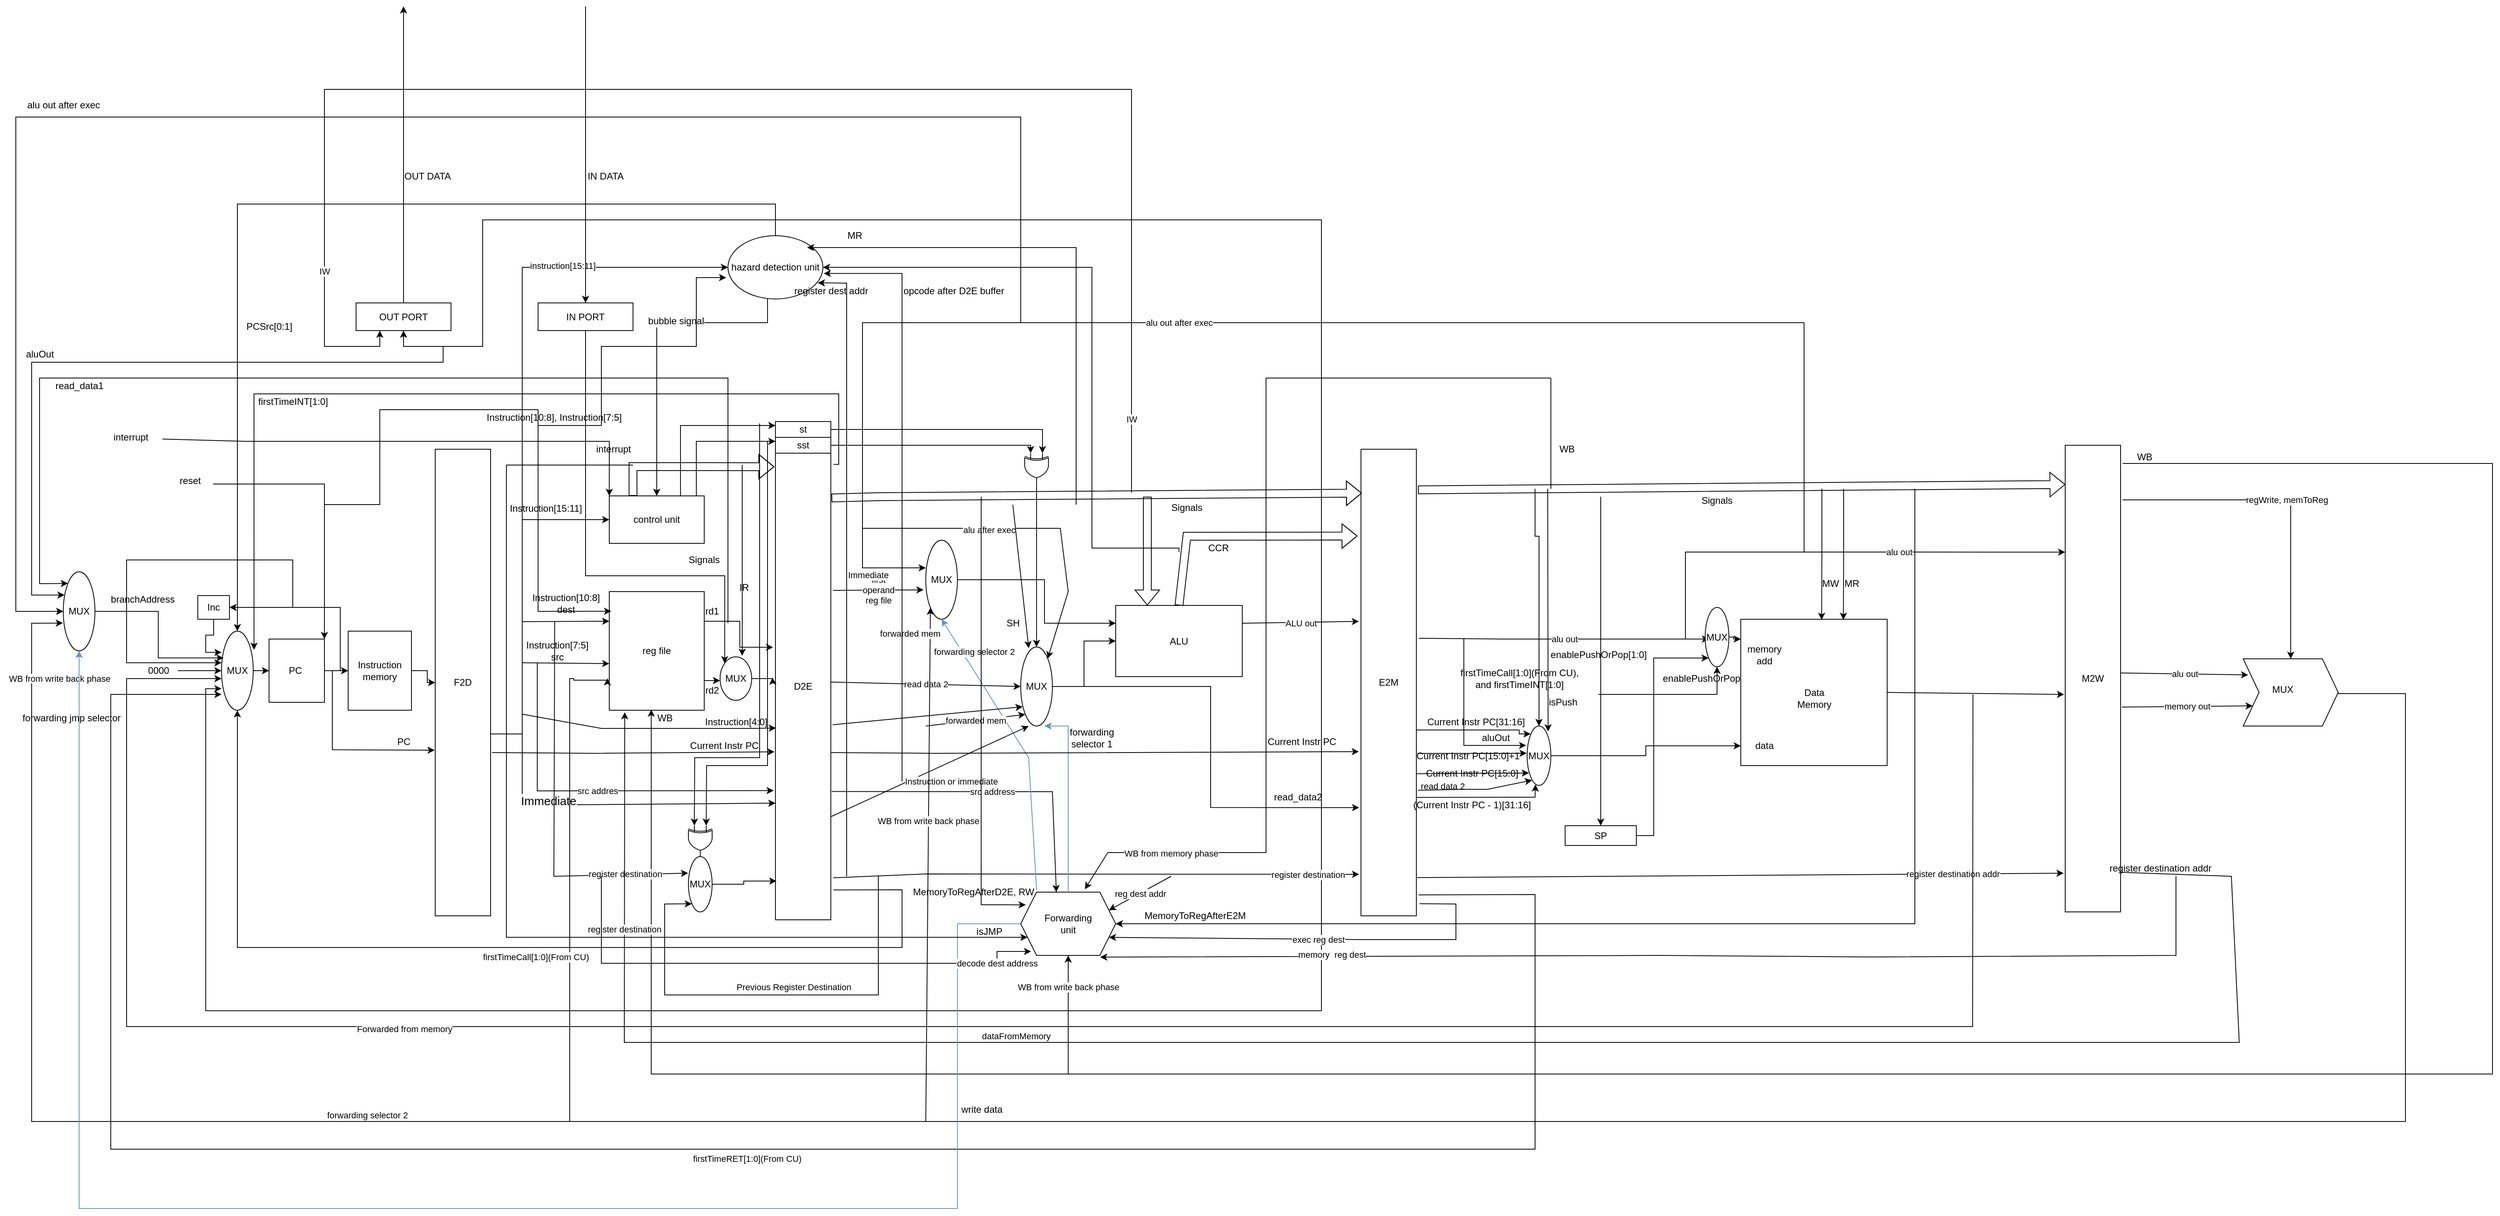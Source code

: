 <mxfile version="20.7.4" type="device"><diagram id="p5TDg2rlK2qyHOar7vgI" name="Page-1"><mxGraphModel dx="1290" dy="1718" grid="1" gridSize="10" guides="1" tooltips="1" connect="1" arrows="1" fold="1" page="1" pageScale="1" pageWidth="827" pageHeight="1169" math="0" shadow="0"><root><mxCell id="0"/><mxCell id="1" parent="0"/><mxCell id="n126W8uric8WvCQMiSL4-3" style="edgeStyle=orthogonalEdgeStyle;rounded=0;orthogonalLoop=1;jettySize=auto;html=1;" parent="1" source="n126W8uric8WvCQMiSL4-2" target="n126W8uric8WvCQMiSL4-4" edge="1"><mxGeometry relative="1" as="geometry"><mxPoint x="390" y="-95" as="targetPoint"/></mxGeometry></mxCell><mxCell id="n126W8uric8WvCQMiSL4-2" value="PC&amp;nbsp;" style="rounded=0;whiteSpace=wrap;html=1;" parent="1" vertex="1"><mxGeometry x="340" y="-150" width="70" height="80" as="geometry"/></mxCell><mxCell id="n126W8uric8WvCQMiSL4-5" style="edgeStyle=orthogonalEdgeStyle;rounded=0;orthogonalLoop=1;jettySize=auto;html=1;" parent="1" source="n126W8uric8WvCQMiSL4-4" target="n126W8uric8WvCQMiSL4-6" edge="1"><mxGeometry relative="1" as="geometry"><mxPoint x="610" y="-95" as="targetPoint"/></mxGeometry></mxCell><mxCell id="n126W8uric8WvCQMiSL4-4" value="Instruction memory" style="rounded=0;whiteSpace=wrap;html=1;" parent="1" vertex="1"><mxGeometry x="440" y="-160" width="80" height="100" as="geometry"/></mxCell><mxCell id="gqgyShzYbFUTW74rKtYK-1" style="edgeStyle=orthogonalEdgeStyle;rounded=0;orthogonalLoop=1;jettySize=auto;html=1;entryX=0;entryY=0.5;entryDx=0;entryDy=0;" parent="1" source="n126W8uric8WvCQMiSL4-6" target="n126W8uric8WvCQMiSL4-8" edge="1"><mxGeometry relative="1" as="geometry"><mxPoint x="660" y="-190.0" as="targetPoint"/><Array as="points"><mxPoint x="660" y="-30"/><mxPoint x="660" y="-301"/></Array></mxGeometry></mxCell><mxCell id="n126W8uric8WvCQMiSL4-6" value="F2D" style="rounded=0;whiteSpace=wrap;html=1;" parent="1" vertex="1"><mxGeometry x="550" y="-390" width="70" height="590" as="geometry"/></mxCell><mxCell id="gqgyShzYbFUTW74rKtYK-13" style="edgeStyle=orthogonalEdgeStyle;rounded=0;orthogonalLoop=1;jettySize=auto;html=1;exitX=0.917;exitY=0.017;exitDx=0;exitDy=0;entryX=0;entryY=0.25;entryDx=0;entryDy=0;exitPerimeter=0;" parent="1" source="n126W8uric8WvCQMiSL4-8" target="gqgyShzYbFUTW74rKtYK-11" edge="1"><mxGeometry relative="1" as="geometry"><mxPoint x="899" y="-456.3" as="targetPoint"/></mxGeometry></mxCell><mxCell id="gqgyShzYbFUTW74rKtYK-14" style="edgeStyle=orthogonalEdgeStyle;rounded=0;orthogonalLoop=1;jettySize=auto;html=1;exitX=0.75;exitY=0;exitDx=0;exitDy=0;entryX=0;entryY=0.25;entryDx=0;entryDy=0;" parent="1" source="n126W8uric8WvCQMiSL4-8" target="gqgyShzYbFUTW74rKtYK-12" edge="1"><mxGeometry relative="1" as="geometry"><Array as="points"><mxPoint x="860" y="-420"/></Array><mxPoint x="897.76" y="-488.3" as="targetPoint"/></mxGeometry></mxCell><mxCell id="n126W8uric8WvCQMiSL4-8" value="control unit" style="rounded=0;whiteSpace=wrap;html=1;" parent="1" vertex="1"><mxGeometry x="770" y="-331" width="120" height="60" as="geometry"/></mxCell><mxCell id="gqgyShzYbFUTW74rKtYK-9" style="edgeStyle=orthogonalEdgeStyle;rounded=0;orthogonalLoop=1;jettySize=auto;html=1;exitX=1;exitY=0.25;exitDx=0;exitDy=0;entryX=-0.043;entryY=0.416;entryDx=0;entryDy=0;entryPerimeter=0;" parent="1" source="n126W8uric8WvCQMiSL4-9" target="gqgyShzYbFUTW74rKtYK-7" edge="1"><mxGeometry relative="1" as="geometry"/></mxCell><mxCell id="gqgyShzYbFUTW74rKtYK-10" style="edgeStyle=orthogonalEdgeStyle;rounded=0;orthogonalLoop=1;jettySize=auto;html=1;exitX=1;exitY=0.75;exitDx=0;exitDy=0;" parent="1" source="n126W8uric8WvCQMiSL4-9" edge="1"><mxGeometry relative="1" as="geometry"><mxPoint x="910" y="-98" as="targetPoint"/></mxGeometry></mxCell><mxCell id="n126W8uric8WvCQMiSL4-9" value="reg file" style="rounded=0;whiteSpace=wrap;html=1;" parent="1" vertex="1"><mxGeometry x="770" y="-210" width="120" height="150" as="geometry"/></mxCell><mxCell id="4N-oUYuniwm9uYPQTSX7-5" style="edgeStyle=orthogonalEdgeStyle;rounded=0;orthogonalLoop=1;jettySize=auto;html=1;exitX=0;exitY=1;exitDx=0;exitDy=0;entryX=0;entryY=0.5;entryDx=0;entryDy=0;" parent="1" source="n126W8uric8WvCQMiSL4-11" target="6Qo2GlIbSzZsVWFJ3b2N-23" edge="1"><mxGeometry relative="1" as="geometry"><Array as="points"><mxPoint x="660" y="-620"/></Array></mxGeometry></mxCell><mxCell id="4N-oUYuniwm9uYPQTSX7-6" value="instruction[15:11]" style="edgeLabel;html=1;align=center;verticalAlign=middle;resizable=0;points=[];" parent="4N-oUYuniwm9uYPQTSX7-5" vertex="1" connectable="0"><mxGeometry x="0.277" y="2" relative="1" as="geometry"><mxPoint as="offset"/></mxGeometry></mxCell><mxCell id="n126W8uric8WvCQMiSL4-11" value="Instruction[15:11]" style="text;html=1;strokeColor=none;fillColor=none;align=center;verticalAlign=middle;whiteSpace=wrap;rounded=0;" parent="1" vertex="1"><mxGeometry x="660" y="-330" width="60" height="30" as="geometry"/></mxCell><mxCell id="gqgyShzYbFUTW74rKtYK-3" value="" style="endArrow=classic;html=1;rounded=0;entryX=0;entryY=0.25;entryDx=0;entryDy=0;" parent="1" target="n126W8uric8WvCQMiSL4-9" edge="1"><mxGeometry width="50" height="50" relative="1" as="geometry"><mxPoint x="660" y="-172" as="sourcePoint"/><mxPoint x="770" y="-220" as="targetPoint"/><Array as="points"/></mxGeometry></mxCell><mxCell id="gqgyShzYbFUTW74rKtYK-4" value="Instruction[10:8]&lt;br&gt;dest" style="text;html=1;align=center;verticalAlign=middle;resizable=0;points=[];autosize=1;strokeColor=none;fillColor=none;" parent="1" vertex="1"><mxGeometry x="660" y="-215" width="110" height="40" as="geometry"/></mxCell><mxCell id="gqgyShzYbFUTW74rKtYK-5" value="" style="endArrow=classic;html=1;rounded=0;entryX=0;entryY=0.607;entryDx=0;entryDy=0;entryPerimeter=0;" parent="1" target="n126W8uric8WvCQMiSL4-9" edge="1"><mxGeometry width="50" height="50" relative="1" as="geometry"><mxPoint x="660" y="-120" as="sourcePoint"/><mxPoint x="770" y="-150" as="targetPoint"/></mxGeometry></mxCell><mxCell id="gqgyShzYbFUTW74rKtYK-7" value="D2E" style="rounded=0;whiteSpace=wrap;html=1;" parent="1" vertex="1"><mxGeometry x="980" y="-385" width="70" height="590" as="geometry"/></mxCell><mxCell id="XLmhhf_vVz1A_LWR5ULn-1" style="edgeStyle=orthogonalEdgeStyle;rounded=0;orthogonalLoop=1;jettySize=auto;html=1;entryX=0;entryY=0.75;entryDx=0;entryDy=0;entryPerimeter=0;" parent="1" source="gqgyShzYbFUTW74rKtYK-11" target="XLmhhf_vVz1A_LWR5ULn-3" edge="1"><mxGeometry relative="1" as="geometry"><mxPoint x="1270" y="-380" as="targetPoint"/><Array as="points"><mxPoint x="1303" y="-395"/></Array></mxGeometry></mxCell><mxCell id="gqgyShzYbFUTW74rKtYK-11" value="sst" style="rounded=0;whiteSpace=wrap;html=1;" parent="1" vertex="1"><mxGeometry x="980" y="-405" width="70" height="20" as="geometry"/></mxCell><mxCell id="gqgyShzYbFUTW74rKtYK-24" style="edgeStyle=orthogonalEdgeStyle;rounded=0;orthogonalLoop=1;jettySize=auto;html=1;exitX=1;exitY=0.5;exitDx=0;exitDy=0;entryX=0;entryY=0.25;entryDx=0;entryDy=0;fontSize=15;entryPerimeter=0;" parent="1" source="gqgyShzYbFUTW74rKtYK-12" target="XLmhhf_vVz1A_LWR5ULn-3" edge="1"><mxGeometry relative="1" as="geometry"/></mxCell><mxCell id="gqgyShzYbFUTW74rKtYK-12" value="st" style="rounded=0;whiteSpace=wrap;html=1;" parent="1" vertex="1"><mxGeometry x="980" y="-425" width="70" height="20" as="geometry"/></mxCell><mxCell id="gqgyShzYbFUTW74rKtYK-32" style="edgeStyle=orthogonalEdgeStyle;rounded=0;orthogonalLoop=1;jettySize=auto;html=1;entryX=0;entryY=0.727;entryDx=0;entryDy=0;entryPerimeter=0;fontSize=15;" parent="1" target="gqgyShzYbFUTW74rKtYK-26" edge="1"><mxGeometry relative="1" as="geometry"><Array as="points"><mxPoint x="1670" y="320"/><mxPoint x="260" y="320"/><mxPoint x="260" y="-87"/></Array><mxPoint x="1670" y="-170" as="sourcePoint"/></mxGeometry></mxCell><mxCell id="gqgyShzYbFUTW74rKtYK-16" value="ALU" style="rounded=0;whiteSpace=wrap;html=1;" parent="1" vertex="1"><mxGeometry x="1410" y="-192.5" width="160" height="90" as="geometry"/></mxCell><mxCell id="gqgyShzYbFUTW74rKtYK-18" style="edgeStyle=orthogonalEdgeStyle;rounded=0;orthogonalLoop=1;jettySize=auto;html=1;entryX=0;entryY=0.5;entryDx=0;entryDy=0;" parent="1" source="gqgyShzYbFUTW74rKtYK-17" target="gqgyShzYbFUTW74rKtYK-16" edge="1"><mxGeometry relative="1" as="geometry"><mxPoint x="1230" y="-180" as="targetPoint"/></mxGeometry></mxCell><mxCell id="gqgyShzYbFUTW74rKtYK-17" value="MUX" style="ellipse;whiteSpace=wrap;html=1;" parent="1" vertex="1"><mxGeometry x="1290" y="-140" width="40" height="100" as="geometry"/></mxCell><mxCell id="gqgyShzYbFUTW74rKtYK-21" value="" style="endArrow=classic;html=1;rounded=0;entryX=0;entryY=0.75;entryDx=0;entryDy=0;" parent="1" target="gqgyShzYbFUTW74rKtYK-7" edge="1"><mxGeometry width="50" height="50" relative="1" as="geometry"><mxPoint x="660" y="-100" as="sourcePoint"/><mxPoint x="1160" y="-110" as="targetPoint"/><Array as="points"><mxPoint x="660" y="60"/></Array></mxGeometry></mxCell><mxCell id="gqgyShzYbFUTW74rKtYK-23" value="Immediate" style="edgeLabel;html=1;align=center;verticalAlign=middle;resizable=0;points=[];fontSize=15;" parent="gqgyShzYbFUTW74rKtYK-21" vertex="1" connectable="0"><mxGeometry x="-0.198" y="6" relative="1" as="geometry"><mxPoint as="offset"/></mxGeometry></mxCell><mxCell id="gqgyShzYbFUTW74rKtYK-27" style="edgeStyle=orthogonalEdgeStyle;rounded=0;orthogonalLoop=1;jettySize=auto;html=1;entryX=0;entryY=0.5;entryDx=0;entryDy=0;fontSize=15;" parent="1" source="gqgyShzYbFUTW74rKtYK-26" target="n126W8uric8WvCQMiSL4-2" edge="1"><mxGeometry relative="1" as="geometry"/></mxCell><mxCell id="gqgyShzYbFUTW74rKtYK-26" value="MUX" style="ellipse;whiteSpace=wrap;html=1;" parent="1" vertex="1"><mxGeometry x="280" y="-160" width="40" height="100" as="geometry"/></mxCell><mxCell id="gqgyShzYbFUTW74rKtYK-30" style="edgeStyle=orthogonalEdgeStyle;rounded=0;orthogonalLoop=1;jettySize=auto;html=1;exitX=0.5;exitY=1;exitDx=0;exitDy=0;entryX=0;entryY=0.269;entryDx=0;entryDy=0;entryPerimeter=0;fontSize=15;" parent="1" source="gqgyShzYbFUTW74rKtYK-28" target="gqgyShzYbFUTW74rKtYK-26" edge="1"><mxGeometry relative="1" as="geometry"/></mxCell><mxCell id="gqgyShzYbFUTW74rKtYK-28" value="Inc" style="rounded=0;whiteSpace=wrap;html=1;" parent="1" vertex="1"><mxGeometry x="250" y="-205" width="40" height="30" as="geometry"/></mxCell><mxCell id="gqgyShzYbFUTW74rKtYK-29" value="" style="endArrow=classic;html=1;rounded=0;fontSize=15;entryX=1;entryY=0.5;entryDx=0;entryDy=0;" parent="1" target="gqgyShzYbFUTW74rKtYK-28" edge="1"><mxGeometry width="50" height="50" relative="1" as="geometry"><mxPoint x="430" y="-110" as="sourcePoint"/><mxPoint x="430" y="-225" as="targetPoint"/><Array as="points"><mxPoint x="430" y="-190"/><mxPoint x="410" y="-190"/><mxPoint x="360" y="-190"/></Array></mxGeometry></mxCell><mxCell id="6Qo2GlIbSzZsVWFJ3b2N-1" value="&lt;div&gt;Instruction[7:5]&lt;/div&gt;src" style="text;html=1;align=center;verticalAlign=middle;resizable=0;points=[];autosize=1;strokeColor=none;fillColor=none;" parent="1" vertex="1"><mxGeometry x="654" y="-155" width="100" height="40" as="geometry"/></mxCell><mxCell id="6Qo2GlIbSzZsVWFJ3b2N-3" value="E2M" style="rounded=0;whiteSpace=wrap;html=1;" parent="1" vertex="1"><mxGeometry x="1720" y="-390" width="70" height="590" as="geometry"/></mxCell><mxCell id="6Qo2GlIbSzZsVWFJ3b2N-13" style="edgeStyle=orthogonalEdgeStyle;rounded=0;orthogonalLoop=1;jettySize=auto;html=1;entryX=0;entryY=0.75;entryDx=0;entryDy=0;entryPerimeter=0;" parent="1" edge="1"><mxGeometry relative="1" as="geometry"><mxPoint x="2053" y="-254.5" as="targetPoint"/></mxGeometry></mxCell><mxCell id="6Qo2GlIbSzZsVWFJ3b2N-21" value="PCSrc[0:1]" style="text;html=1;align=center;verticalAlign=middle;resizable=0;points=[];autosize=1;strokeColor=none;fillColor=none;" parent="1" vertex="1"><mxGeometry x="300" y="-560" width="80" height="30" as="geometry"/></mxCell><mxCell id="6Qo2GlIbSzZsVWFJ3b2N-22" value="M2W" style="rounded=0;whiteSpace=wrap;html=1;" parent="1" vertex="1"><mxGeometry x="2610" y="-395" width="70" height="590" as="geometry"/></mxCell><mxCell id="4N-oUYuniwm9uYPQTSX7-13" style="edgeStyle=orthogonalEdgeStyle;rounded=0;orthogonalLoop=1;jettySize=auto;html=1;entryX=0.5;entryY=0;entryDx=0;entryDy=0;" parent="1" source="6Qo2GlIbSzZsVWFJ3b2N-23" target="gqgyShzYbFUTW74rKtYK-26" edge="1"><mxGeometry relative="1" as="geometry"><Array as="points"><mxPoint x="980" y="-700"/><mxPoint x="300" y="-700"/></Array></mxGeometry></mxCell><mxCell id="4N-oUYuniwm9uYPQTSX7-53" style="edgeStyle=orthogonalEdgeStyle;rounded=0;orthogonalLoop=1;jettySize=auto;html=1;entryX=0.5;entryY=0;entryDx=0;entryDy=0;" parent="1" source="6Qo2GlIbSzZsVWFJ3b2N-23" target="n126W8uric8WvCQMiSL4-8" edge="1"><mxGeometry relative="1" as="geometry"><Array as="points"><mxPoint x="970" y="-550"/><mxPoint x="830" y="-550"/></Array></mxGeometry></mxCell><mxCell id="4N-oUYuniwm9uYPQTSX7-54" value="&lt;font style=&quot;font-size: 12px;&quot;&gt;bubble signal&lt;/font&gt;" style="edgeLabel;html=1;align=center;verticalAlign=middle;resizable=0;points=[];" parent="4N-oUYuniwm9uYPQTSX7-53" vertex="1" connectable="0"><mxGeometry x="-0.254" y="-2" relative="1" as="geometry"><mxPoint x="-1" as="offset"/></mxGeometry></mxCell><mxCell id="6Qo2GlIbSzZsVWFJ3b2N-23" value="hazard detection unit" style="ellipse;whiteSpace=wrap;html=1;" parent="1" vertex="1"><mxGeometry x="920" y="-660" width="120" height="80" as="geometry"/></mxCell><mxCell id="6Qo2GlIbSzZsVWFJ3b2N-24" value="" style="endArrow=classic;html=1;rounded=0;exitX=1.035;exitY=0.039;exitDx=0;exitDy=0;exitPerimeter=0;entryX=0.442;entryY=0.994;entryDx=0;entryDy=0;entryPerimeter=0;" parent="1" source="6Qo2GlIbSzZsVWFJ3b2N-22" target="n126W8uric8WvCQMiSL4-9" edge="1"><mxGeometry width="50" height="50" relative="1" as="geometry"><mxPoint x="2110" y="-320" as="sourcePoint"/><mxPoint x="830" y="-80" as="targetPoint"/><Array as="points"><mxPoint x="3150" y="-372"/><mxPoint x="3150" y="400"/><mxPoint x="2150" y="400"/><mxPoint x="1350" y="400"/><mxPoint x="823" y="400"/></Array></mxGeometry></mxCell><mxCell id="6Qo2GlIbSzZsVWFJ3b2N-25" value="WB" style="text;html=1;align=center;verticalAlign=middle;resizable=0;points=[];autosize=1;strokeColor=none;fillColor=none;" parent="1" vertex="1"><mxGeometry x="820" y="-65" width="40" height="30" as="geometry"/></mxCell><mxCell id="6Qo2GlIbSzZsVWFJ3b2N-31" value="" style="endArrow=classic;html=1;rounded=0;exitX=0.373;exitY=1.075;exitDx=0;exitDy=0;exitPerimeter=0;entryX=-0.011;entryY=0.3;entryDx=0;entryDy=0;entryPerimeter=0;" parent="1" source="gqgyShzYbFUTW74rKtYK-4" target="XLmhhf_vVz1A_LWR5ULn-7" edge="1"><mxGeometry width="50" height="50" relative="1" as="geometry"><mxPoint x="700" y="-80" as="sourcePoint"/><mxPoint x="840" y="150" as="targetPoint"/><Array as="points"><mxPoint x="700" y="150"/></Array></mxGeometry></mxCell><mxCell id="6Qo2GlIbSzZsVWFJ3b2N-32" value="&lt;div&gt;register destination&lt;/div&gt;" style="edgeLabel;html=1;align=center;verticalAlign=middle;resizable=0;points=[];" parent="6Qo2GlIbSzZsVWFJ3b2N-31" vertex="1" connectable="0"><mxGeometry x="0.805" relative="1" as="geometry"><mxPoint x="-32" as="offset"/></mxGeometry></mxCell><mxCell id="6Qo2GlIbSzZsVWFJ3b2N-33" value="" style="endArrow=classic;html=1;rounded=0;entryX=-0.033;entryY=0.911;entryDx=0;entryDy=0;entryPerimeter=0;exitX=1.043;exitY=0.91;exitDx=0;exitDy=0;exitPerimeter=0;" parent="1" source="gqgyShzYbFUTW74rKtYK-7" target="6Qo2GlIbSzZsVWFJ3b2N-3" edge="1"><mxGeometry width="50" height="50" relative="1" as="geometry"><mxPoint x="1161.7" y="-110.0" as="sourcePoint"/><mxPoint x="1406.57" y="182.67" as="targetPoint"/><Array as="points"><mxPoint x="1170" y="147"/></Array></mxGeometry></mxCell><mxCell id="6Qo2GlIbSzZsVWFJ3b2N-34" value="&lt;div&gt;register destination&lt;/div&gt;" style="edgeLabel;html=1;align=center;verticalAlign=middle;resizable=0;points=[];" parent="6Qo2GlIbSzZsVWFJ3b2N-33" vertex="1" connectable="0"><mxGeometry x="0.805" relative="1" as="geometry"><mxPoint as="offset"/></mxGeometry></mxCell><mxCell id="6Qo2GlIbSzZsVWFJ3b2N-35" value="" style="endArrow=classic;html=1;rounded=0;entryX=-0.029;entryY=0.917;entryDx=0;entryDy=0;entryPerimeter=0;exitX=1.014;exitY=0.918;exitDx=0;exitDy=0;exitPerimeter=0;" parent="1" source="6Qo2GlIbSzZsVWFJ3b2N-3" target="6Qo2GlIbSzZsVWFJ3b2N-22" edge="1"><mxGeometry width="50" height="50" relative="1" as="geometry"><mxPoint x="1630" y="150" as="sourcePoint"/><mxPoint x="2000" y="150.59" as="targetPoint"/><Array as="points"/></mxGeometry></mxCell><mxCell id="6Qo2GlIbSzZsVWFJ3b2N-36" value="&lt;div&gt;register destination addr&lt;/div&gt;" style="edgeLabel;html=1;align=center;verticalAlign=middle;resizable=0;points=[];" parent="6Qo2GlIbSzZsVWFJ3b2N-35" vertex="1" connectable="0"><mxGeometry x="0.805" relative="1" as="geometry"><mxPoint x="-61" as="offset"/></mxGeometry></mxCell><mxCell id="6Qo2GlIbSzZsVWFJ3b2N-37" value="" style="endArrow=classic;html=1;rounded=0;entryX=0.163;entryY=1.017;entryDx=0;entryDy=0;entryPerimeter=0;exitX=1;exitY=0.915;exitDx=0;exitDy=0;exitPerimeter=0;" parent="1" source="6Qo2GlIbSzZsVWFJ3b2N-22" target="n126W8uric8WvCQMiSL4-9" edge="1"><mxGeometry width="50" height="50" relative="1" as="geometry"><mxPoint x="2090" y="150" as="sourcePoint"/><mxPoint x="2100" y="370" as="targetPoint"/><Array as="points"><mxPoint x="2820" y="150"/><mxPoint x="2830" y="360"/><mxPoint x="2120" y="360"/><mxPoint x="1420" y="360"/><mxPoint x="789" y="360"/></Array></mxGeometry></mxCell><mxCell id="6Qo2GlIbSzZsVWFJ3b2N-38" value="&lt;div&gt;register destination&lt;/div&gt;" style="edgeLabel;html=1;align=center;verticalAlign=middle;resizable=0;points=[];" parent="6Qo2GlIbSzZsVWFJ3b2N-37" vertex="1" connectable="0"><mxGeometry x="0.805" relative="1" as="geometry"><mxPoint as="offset"/></mxGeometry></mxCell><mxCell id="XMgfUmro6Hb3yZxXnUfc-4" value="rd1" style="text;html=1;strokeColor=none;fillColor=none;align=center;verticalAlign=middle;whiteSpace=wrap;rounded=0;" parent="1" vertex="1"><mxGeometry x="870" y="-200" width="60" height="30" as="geometry"/></mxCell><mxCell id="XMgfUmro6Hb3yZxXnUfc-5" value="rd2" style="text;html=1;strokeColor=none;fillColor=none;align=center;verticalAlign=middle;whiteSpace=wrap;rounded=0;" parent="1" vertex="1"><mxGeometry x="870" y="-100" width="60" height="30" as="geometry"/></mxCell><mxCell id="4N-oUYuniwm9uYPQTSX7-12" style="edgeStyle=orthogonalEdgeStyle;rounded=0;orthogonalLoop=1;jettySize=auto;html=1;entryX=1;entryY=0.5;entryDx=0;entryDy=0;" parent="1" target="6Qo2GlIbSzZsVWFJ3b2N-23" edge="1"><mxGeometry relative="1" as="geometry"><Array as="points"><mxPoint x="1490" y="-265"/><mxPoint x="1380" y="-265"/><mxPoint x="1380" y="-620"/></Array><mxPoint x="1490" y="-260" as="sourcePoint"/></mxGeometry></mxCell><mxCell id="XMgfUmro6Hb3yZxXnUfc-20" value="&lt;div&gt;CCR&lt;/div&gt;" style="text;html=1;strokeColor=none;fillColor=none;align=center;verticalAlign=middle;whiteSpace=wrap;rounded=0;" parent="1" vertex="1"><mxGeometry x="1510" y="-280" width="60" height="30" as="geometry"/></mxCell><mxCell id="XMgfUmro6Hb3yZxXnUfc-22" value="" style="shape=flexArrow;endArrow=classic;html=1;rounded=0;entryX=-0.064;entryY=0.186;entryDx=0;entryDy=0;entryPerimeter=0;exitX=0.5;exitY=0;exitDx=0;exitDy=0;" parent="1" source="gqgyShzYbFUTW74rKtYK-16" target="6Qo2GlIbSzZsVWFJ3b2N-3" edge="1"><mxGeometry width="50" height="50" relative="1" as="geometry"><mxPoint x="1370" y="-230" as="sourcePoint"/><mxPoint x="1370" y="-24.289" as="targetPoint"/><Array as="points"><mxPoint x="1500" y="-280"/></Array></mxGeometry></mxCell><mxCell id="XMgfUmro6Hb3yZxXnUfc-23" value="" style="whiteSpace=wrap;html=1;aspect=fixed;" parent="1" vertex="1"><mxGeometry x="2200" y="-175" width="185" height="185" as="geometry"/></mxCell><mxCell id="XMgfUmro6Hb3yZxXnUfc-24" value="&lt;div&gt;Data&lt;/div&gt;&lt;div&gt;Memory&lt;br&gt;&lt;/div&gt;" style="text;html=1;strokeColor=none;fillColor=none;align=center;verticalAlign=middle;whiteSpace=wrap;rounded=0;" parent="1" vertex="1"><mxGeometry x="2252.5" y="-102.5" width="80" height="55" as="geometry"/></mxCell><mxCell id="XMgfUmro6Hb3yZxXnUfc-27" value="" style="shape=flexArrow;endArrow=classic;html=1;rounded=0;entryX=-0.021;entryY=0.029;entryDx=0;entryDy=0;exitX=0.25;exitY=0;exitDx=0;exitDy=0;entryPerimeter=0;" parent="1" source="n126W8uric8WvCQMiSL4-8" target="gqgyShzYbFUTW74rKtYK-7" edge="1"><mxGeometry width="50" height="50" relative="1" as="geometry"><mxPoint x="810" y="-270" as="sourcePoint"/><mxPoint x="905.858" y="-439.645" as="targetPoint"/><Array as="points"><mxPoint x="800" y="-368"/></Array></mxGeometry></mxCell><mxCell id="XMgfUmro6Hb3yZxXnUfc-28" value="Signals" style="text;html=1;strokeColor=none;fillColor=none;align=center;verticalAlign=middle;whiteSpace=wrap;rounded=0;" parent="1" vertex="1"><mxGeometry x="860" y="-265" width="60" height="30" as="geometry"/></mxCell><mxCell id="XMgfUmro6Hb3yZxXnUfc-29" value="" style="shape=flexArrow;endArrow=classic;html=1;rounded=0;entryX=0.016;entryY=0.094;entryDx=0;entryDy=0;exitX=1.012;exitY=0.096;exitDx=0;exitDy=0;exitPerimeter=0;entryPerimeter=0;" parent="1" source="gqgyShzYbFUTW74rKtYK-7" target="6Qo2GlIbSzZsVWFJ3b2N-3" edge="1"><mxGeometry width="50" height="50" relative="1" as="geometry"><mxPoint x="1110" y="-334" as="sourcePoint"/><mxPoint x="1530.0" y="-445" as="targetPoint"/><Array as="points"><mxPoint x="1110" y="-330"/></Array></mxGeometry></mxCell><mxCell id="XMgfUmro6Hb3yZxXnUfc-30" value="Signals" style="text;html=1;strokeColor=none;fillColor=none;align=center;verticalAlign=middle;whiteSpace=wrap;rounded=0;" parent="1" vertex="1"><mxGeometry x="1470" y="-331" width="60" height="30" as="geometry"/></mxCell><mxCell id="XMgfUmro6Hb3yZxXnUfc-32" value="" style="shape=flexArrow;endArrow=classic;html=1;rounded=0;entryX=0.003;entryY=0.084;entryDx=0;entryDy=0;entryPerimeter=0;exitX=1.028;exitY=0.087;exitDx=0;exitDy=0;exitPerimeter=0;" parent="1" source="6Qo2GlIbSzZsVWFJ3b2N-3" target="6Qo2GlIbSzZsVWFJ3b2N-22" edge="1"><mxGeometry width="50" height="50" relative="1" as="geometry"><mxPoint x="1630" y="-340" as="sourcePoint"/><mxPoint x="2134.68" y="-340.0" as="targetPoint"/><Array as="points"/></mxGeometry></mxCell><mxCell id="XMgfUmro6Hb3yZxXnUfc-33" value="Signals" style="text;html=1;strokeColor=none;fillColor=none;align=center;verticalAlign=middle;whiteSpace=wrap;rounded=0;" parent="1" vertex="1"><mxGeometry x="2140" y="-340" width="60" height="30" as="geometry"/></mxCell><mxCell id="XMgfUmro6Hb3yZxXnUfc-35" value="data" style="text;html=1;strokeColor=none;fillColor=none;align=center;verticalAlign=middle;whiteSpace=wrap;rounded=0;" parent="1" vertex="1"><mxGeometry x="2200" y="-30" width="60" height="30" as="geometry"/></mxCell><mxCell id="XMgfUmro6Hb3yZxXnUfc-36" value="s" style="endArrow=classic;html=1;rounded=0;exitX=1.046;exitY=0.405;exitDx=0;exitDy=0;exitPerimeter=0;" parent="1" source="6Qo2GlIbSzZsVWFJ3b2N-3" edge="1"><mxGeometry relative="1" as="geometry"><mxPoint x="1840" y="-150" as="sourcePoint"/><mxPoint x="2160" y="-150" as="targetPoint"/><Array as="points"><mxPoint x="1900" y="-150"/><mxPoint x="2090" y="-150"/><mxPoint x="2130" y="-150"/></Array></mxGeometry></mxCell><mxCell id="XMgfUmro6Hb3yZxXnUfc-37" value="alu out" style="edgeLabel;resizable=0;html=1;align=center;verticalAlign=middle;" parent="XMgfUmro6Hb3yZxXnUfc-36" connectable="0" vertex="1"><mxGeometry relative="1" as="geometry"><mxPoint as="offset"/></mxGeometry></mxCell><mxCell id="XMgfUmro6Hb3yZxXnUfc-41" value="e" style="endArrow=classic;html=1;rounded=0;entryX=0;entryY=0.5;entryDx=0;entryDy=0;" parent="1" target="gqgyShzYbFUTW74rKtYK-17" edge="1"><mxGeometry relative="1" as="geometry"><mxPoint x="1050" y="-95.59" as="sourcePoint"/><mxPoint x="1150" y="-95.59" as="targetPoint"/></mxGeometry></mxCell><mxCell id="XMgfUmro6Hb3yZxXnUfc-42" value="read data 2" style="edgeLabel;resizable=0;html=1;align=center;verticalAlign=middle;" parent="XMgfUmro6Hb3yZxXnUfc-41" connectable="0" vertex="1"><mxGeometry relative="1" as="geometry"/></mxCell><mxCell id="XMgfUmro6Hb3yZxXnUfc-43" value="" style="endArrow=classic;html=1;rounded=0;entryX=-0.033;entryY=0.768;entryDx=0;entryDy=0;entryPerimeter=0;" parent="1" target="6Qo2GlIbSzZsVWFJ3b2N-3" edge="1"><mxGeometry relative="1" as="geometry"><mxPoint x="1370" y="-90" as="sourcePoint"/><mxPoint x="1550" y="90" as="targetPoint"/><Array as="points"><mxPoint x="1530" y="-90"/><mxPoint x="1530" y="20"/><mxPoint x="1530" y="63"/></Array></mxGeometry></mxCell><mxCell id="XMgfUmro6Hb3yZxXnUfc-44" value="read data 2" style="edgeLabel;resizable=0;html=1;align=center;verticalAlign=middle;" parent="XMgfUmro6Hb3yZxXnUfc-43" connectable="0" vertex="1"><mxGeometry relative="1" as="geometry"><mxPoint x="293" y="35" as="offset"/></mxGeometry></mxCell><mxCell id="XMgfUmro6Hb3yZxXnUfc-45" value="" style="endArrow=classic;html=1;rounded=0;exitX=1.029;exitY=0.731;exitDx=0;exitDy=0;exitPerimeter=0;entryX=0.205;entryY=0.913;entryDx=0;entryDy=0;entryPerimeter=0;" parent="1" source="6Qo2GlIbSzZsVWFJ3b2N-3" target="4dOSQgqtDZIidLl4Cf-V-13" edge="1"><mxGeometry relative="1" as="geometry"><mxPoint x="1630" y="-30.0" as="sourcePoint"/><mxPoint x="1910" y="30" as="targetPoint"/><Array as="points"><mxPoint x="1850" y="40"/><mxPoint x="1880" y="40"/></Array></mxGeometry></mxCell><mxCell id="XMgfUmro6Hb3yZxXnUfc-57" style="edgeStyle=orthogonalEdgeStyle;rounded=0;orthogonalLoop=1;jettySize=auto;html=1;exitX=1;exitY=0.5;exitDx=0;exitDy=0;entryX=-0.018;entryY=0.731;entryDx=0;entryDy=0;entryPerimeter=0;" parent="1" source="XMgfUmro6Hb3yZxXnUfc-48" target="n126W8uric8WvCQMiSL4-9" edge="1"><mxGeometry relative="1" as="geometry"><mxPoint x="724.509" y="-54.984" as="targetPoint"/><Array as="points"><mxPoint x="2955" y="-81"/><mxPoint x="3040" y="-81"/><mxPoint x="3040" y="460"/><mxPoint x="720" y="460"/><mxPoint x="720" y="-100"/><mxPoint x="725" y="-100"/><mxPoint x="725" y="-98"/><mxPoint x="768" y="-98"/></Array></mxGeometry></mxCell><mxCell id="XMgfUmro6Hb3yZxXnUfc-48" value="" style="shape=step;perimeter=stepPerimeter;whiteSpace=wrap;html=1;fixedSize=1;" parent="1" vertex="1"><mxGeometry x="2835" y="-125" width="120" height="85" as="geometry"/></mxCell><mxCell id="XMgfUmro6Hb3yZxXnUfc-49" value="MUX" style="text;html=1;strokeColor=none;fillColor=none;align=center;verticalAlign=middle;whiteSpace=wrap;rounded=0;" parent="1" vertex="1"><mxGeometry x="2855" y="-101.5" width="60" height="30" as="geometry"/></mxCell><mxCell id="XMgfUmro6Hb3yZxXnUfc-58" value="&lt;div&gt;write data&lt;/div&gt;" style="text;html=1;strokeColor=none;fillColor=none;align=center;verticalAlign=middle;whiteSpace=wrap;rounded=0;" parent="1" vertex="1"><mxGeometry x="1211" y="430" width="60" height="30" as="geometry"/></mxCell><mxCell id="XMgfUmro6Hb3yZxXnUfc-62" value="" style="endArrow=classic;html=1;rounded=0;exitX=1.034;exitY=0.117;exitDx=0;exitDy=0;exitPerimeter=0;entryX=0.5;entryY=0;entryDx=0;entryDy=0;" parent="1" source="6Qo2GlIbSzZsVWFJ3b2N-22" target="XMgfUmro6Hb3yZxXnUfc-48" edge="1"><mxGeometry relative="1" as="geometry"><mxPoint x="2536.76" y="-363.41" as="sourcePoint"/><mxPoint x="2880" y="-320" as="targetPoint"/><Array as="points"><mxPoint x="2895" y="-326"/></Array></mxGeometry></mxCell><mxCell id="XMgfUmro6Hb3yZxXnUfc-63" value="regWrite, memToReg" style="edgeLabel;resizable=0;html=1;align=center;verticalAlign=middle;" parent="XMgfUmro6Hb3yZxXnUfc-62" connectable="0" vertex="1"><mxGeometry relative="1" as="geometry"/></mxCell><mxCell id="XMgfUmro6Hb3yZxXnUfc-64" value="" style="shape=hexagon;perimeter=hexagonPerimeter2;whiteSpace=wrap;html=1;fixedSize=1;" parent="1" vertex="1"><mxGeometry x="1290" y="170" width="120" height="80" as="geometry"/></mxCell><mxCell id="XMgfUmro6Hb3yZxXnUfc-65" value="&lt;div&gt;Forwarding unit&lt;/div&gt;" style="text;html=1;strokeColor=none;fillColor=none;align=center;verticalAlign=middle;whiteSpace=wrap;rounded=0;" parent="1" vertex="1"><mxGeometry x="1320" y="195" width="60" height="30" as="geometry"/></mxCell><mxCell id="XMgfUmro6Hb3yZxXnUfc-66" value="" style="endArrow=classic;html=1;rounded=0;entryX=1;entryY=0.75;entryDx=0;entryDy=0;exitX=1.057;exitY=0.974;exitDx=0;exitDy=0;exitPerimeter=0;" parent="1" source="6Qo2GlIbSzZsVWFJ3b2N-3" target="XMgfUmro6Hb3yZxXnUfc-64" edge="1"><mxGeometry relative="1" as="geometry"><mxPoint x="1720" y="150" as="sourcePoint"/><mxPoint x="1830" y="200" as="targetPoint"/><Array as="points"><mxPoint x="1840" y="185"/><mxPoint x="1840" y="230"/><mxPoint x="1720" y="230"/></Array></mxGeometry></mxCell><mxCell id="XMgfUmro6Hb3yZxXnUfc-67" value="&lt;div&gt;exec reg dest&lt;/div&gt;" style="edgeLabel;resizable=0;html=1;align=center;verticalAlign=middle;" parent="XMgfUmro6Hb3yZxXnUfc-66" connectable="0" vertex="1"><mxGeometry relative="1" as="geometry"/></mxCell><mxCell id="XMgfUmro6Hb3yZxXnUfc-68" value="" style="endArrow=classic;html=1;rounded=0;entryX=0.836;entryY=1.027;entryDx=0;entryDy=0;entryPerimeter=0;" parent="1" target="XMgfUmro6Hb3yZxXnUfc-64" edge="1"><mxGeometry relative="1" as="geometry"><mxPoint x="2750" y="150" as="sourcePoint"/><mxPoint x="1779.999" y="227.143" as="targetPoint"/><Array as="points"><mxPoint x="2750" y="250"/><mxPoint x="2362" y="252"/><mxPoint x="2100" y="250"/></Array></mxGeometry></mxCell><mxCell id="XMgfUmro6Hb3yZxXnUfc-69" value="memory&amp;nbsp; reg dest" style="edgeLabel;resizable=0;html=1;align=center;verticalAlign=middle;" parent="XMgfUmro6Hb3yZxXnUfc-68" connectable="0" vertex="1"><mxGeometry relative="1" as="geometry"><mxPoint x="-437" y="-1" as="offset"/></mxGeometry></mxCell><mxCell id="XMgfUmro6Hb3yZxXnUfc-76" value="" style="endArrow=classic;html=1;rounded=0;entryX=-0.031;entryY=0.723;entryDx=0;entryDy=0;entryPerimeter=0;" parent="1" target="gqgyShzYbFUTW74rKtYK-7" edge="1"><mxGeometry relative="1" as="geometry"><mxPoint x="679" y="-120" as="sourcePoint"/><mxPoint x="970" y="40" as="targetPoint"/><Array as="points"><mxPoint x="679" y="42"/></Array></mxGeometry></mxCell><mxCell id="XMgfUmro6Hb3yZxXnUfc-77" value="src addres" style="edgeLabel;resizable=0;html=1;align=center;verticalAlign=middle;" parent="XMgfUmro6Hb3yZxXnUfc-76" connectable="0" vertex="1"><mxGeometry relative="1" as="geometry"><mxPoint x="7" as="offset"/></mxGeometry></mxCell><mxCell id="XMgfUmro6Hb3yZxXnUfc-78" value="" style="endArrow=classic;html=1;rounded=0;exitX=1.017;exitY=0.725;exitDx=0;exitDy=0;exitPerimeter=0;entryX=0.375;entryY=0;entryDx=0;entryDy=0;" parent="1" source="gqgyShzYbFUTW74rKtYK-7" target="XMgfUmro6Hb3yZxXnUfc-64" edge="1"><mxGeometry relative="1" as="geometry"><mxPoint x="1110" y="60" as="sourcePoint"/><mxPoint x="1210" y="60" as="targetPoint"/><Array as="points"><mxPoint x="1330" y="43"/></Array></mxGeometry></mxCell><mxCell id="XMgfUmro6Hb3yZxXnUfc-79" value="src address" style="edgeLabel;resizable=0;html=1;align=center;verticalAlign=middle;" parent="XMgfUmro6Hb3yZxXnUfc-78" connectable="0" vertex="1"><mxGeometry relative="1" as="geometry"/></mxCell><mxCell id="XMgfUmro6Hb3yZxXnUfc-82" value="" style="endArrow=classic;html=1;rounded=0;entryX=0.676;entryY=-0.046;entryDx=0;entryDy=0;entryPerimeter=0;" parent="1" target="XMgfUmro6Hb3yZxXnUfc-64" edge="1"><mxGeometry relative="1" as="geometry"><mxPoint x="1960" y="-480" as="sourcePoint"/><mxPoint x="1480" y="100" as="targetPoint"/><Array as="points"><mxPoint x="1680" y="-480"/><mxPoint x="1600" y="-480"/><mxPoint x="1600" y="120"/><mxPoint x="1400" y="120"/></Array></mxGeometry></mxCell><mxCell id="XMgfUmro6Hb3yZxXnUfc-83" value="WB from memory phase" style="edgeLabel;resizable=0;html=1;align=center;verticalAlign=middle;" parent="XMgfUmro6Hb3yZxXnUfc-82" connectable="0" vertex="1"><mxGeometry relative="1" as="geometry"><mxPoint x="-120" y="353" as="offset"/></mxGeometry></mxCell><mxCell id="XMgfUmro6Hb3yZxXnUfc-98" style="edgeStyle=orthogonalEdgeStyle;rounded=0;orthogonalLoop=1;jettySize=auto;html=1;entryX=0;entryY=0.25;entryDx=0;entryDy=0;" parent="1" source="XMgfUmro6Hb3yZxXnUfc-88" target="gqgyShzYbFUTW74rKtYK-16" edge="1"><mxGeometry relative="1" as="geometry"><Array as="points"><mxPoint x="1320" y="-225"/><mxPoint x="1320" y="-170"/></Array></mxGeometry></mxCell><mxCell id="XMgfUmro6Hb3yZxXnUfc-88" value="MUX" style="ellipse;whiteSpace=wrap;html=1;" parent="1" vertex="1"><mxGeometry x="1170" y="-275" width="40" height="100" as="geometry"/></mxCell><mxCell id="XMgfUmro6Hb3yZxXnUfc-89" value="" style="endArrow=classic;html=1;rounded=0;entryX=-0.071;entryY=0.628;entryDx=0;entryDy=0;exitX=1.04;exitY=0.294;exitDx=0;exitDy=0;exitPerimeter=0;entryPerimeter=0;" parent="1" source="gqgyShzYbFUTW74rKtYK-7" target="XMgfUmro6Hb3yZxXnUfc-88" edge="1"><mxGeometry relative="1" as="geometry"><mxPoint x="1270" y="10" as="sourcePoint"/><mxPoint x="1370" y="10" as="targetPoint"/></mxGeometry></mxCell><mxCell id="XMgfUmro6Hb3yZxXnUfc-90" value="&lt;div&gt;first &lt;br&gt;&lt;/div&gt;&lt;div&gt;operand&lt;/div&gt;&lt;div&gt;reg file&lt;br&gt;&lt;/div&gt;" style="edgeLabel;resizable=0;html=1;align=center;verticalAlign=middle;" parent="XMgfUmro6Hb3yZxXnUfc-89" connectable="0" vertex="1"><mxGeometry relative="1" as="geometry"/></mxCell><mxCell id="XMgfUmro6Hb3yZxXnUfc-91" value="" style="endArrow=classic;html=1;rounded=0;entryX=0;entryY=0.35;entryDx=0;entryDy=0;entryPerimeter=0;" parent="1" target="XMgfUmro6Hb3yZxXnUfc-88" edge="1"><mxGeometry relative="1" as="geometry"><mxPoint x="2280" y="-550" as="sourcePoint"/><mxPoint x="1920" y="-602.609" as="targetPoint"/><Array as="points"><mxPoint x="2020" y="-550"/><mxPoint x="1090" y="-550"/><mxPoint x="1090" y="-240"/></Array></mxGeometry></mxCell><mxCell id="XMgfUmro6Hb3yZxXnUfc-92" value="alu out after exec" style="edgeLabel;resizable=0;html=1;align=center;verticalAlign=middle;" parent="XMgfUmro6Hb3yZxXnUfc-91" connectable="0" vertex="1"><mxGeometry relative="1" as="geometry"/></mxCell><mxCell id="XMgfUmro6Hb3yZxXnUfc-99" value="" style="endArrow=classic;html=1;rounded=0;entryX=1;entryY=0;entryDx=0;entryDy=0;" parent="1" target="gqgyShzYbFUTW74rKtYK-17" edge="1"><mxGeometry relative="1" as="geometry"><mxPoint x="1090" y="-290" as="sourcePoint"/><mxPoint x="1190" y="-290" as="targetPoint"/><Array as="points"><mxPoint x="1220" y="-290"/><mxPoint x="1290" y="-290"/><mxPoint x="1340" y="-290"/><mxPoint x="1350" y="-210"/></Array></mxGeometry></mxCell><mxCell id="XMgfUmro6Hb3yZxXnUfc-100" value="alu after exec" style="edgeLabel;resizable=0;html=1;align=center;verticalAlign=middle;" parent="XMgfUmro6Hb3yZxXnUfc-99" connectable="0" vertex="1"><mxGeometry relative="1" as="geometry"><mxPoint x="-50" y="2" as="offset"/></mxGeometry></mxCell><mxCell id="XMgfUmro6Hb3yZxXnUfc-103" value="" style="endArrow=classic;html=1;rounded=0;entryX=0.75;entryY=1;entryDx=0;entryDy=0;entryPerimeter=0;fillColor=#dae8fc;strokeColor=#6c8ebf;" parent="1" source="XMgfUmro6Hb3yZxXnUfc-64" target="gqgyShzYbFUTW74rKtYK-17" edge="1"><mxGeometry width="50" height="50" relative="1" as="geometry"><mxPoint x="1140" y="40" as="sourcePoint"/><mxPoint x="1190" y="-10" as="targetPoint"/><Array as="points"><mxPoint x="1350" y="-40"/></Array></mxGeometry></mxCell><mxCell id="XMgfUmro6Hb3yZxXnUfc-104" value="forwarding selector 1" style="text;html=1;strokeColor=none;fillColor=none;align=center;verticalAlign=middle;whiteSpace=wrap;rounded=0;" parent="1" vertex="1"><mxGeometry x="1350" y="-40" width="60" height="30" as="geometry"/></mxCell><mxCell id="XMgfUmro6Hb3yZxXnUfc-107" value="" style="endArrow=classic;html=1;rounded=0;exitX=0.167;exitY=-0.037;exitDx=0;exitDy=0;exitPerimeter=0;entryX=0.5;entryY=1;entryDx=0;entryDy=0;fillColor=#dae8fc;strokeColor=#6c8ebf;" parent="1" source="XMgfUmro6Hb3yZxXnUfc-64" target="XMgfUmro6Hb3yZxXnUfc-88" edge="1"><mxGeometry relative="1" as="geometry"><mxPoint x="1190" y="90" as="sourcePoint"/><mxPoint x="1290" y="90" as="targetPoint"/><Array as="points"><mxPoint x="1300"/></Array></mxGeometry></mxCell><mxCell id="XMgfUmro6Hb3yZxXnUfc-108" value="forwarding selector 2" style="edgeLabel;resizable=0;html=1;align=center;verticalAlign=middle;" parent="XMgfUmro6Hb3yZxXnUfc-107" connectable="0" vertex="1"><mxGeometry relative="1" as="geometry"><mxPoint x="-59" y="-118" as="offset"/></mxGeometry></mxCell><mxCell id="XMgfUmro6Hb3yZxXnUfc-109" value="" style="endArrow=classic;html=1;rounded=0;entryX=0;entryY=0.75;entryDx=0;entryDy=0;exitX=1.023;exitY=0.561;exitDx=0;exitDy=0;exitPerimeter=0;" parent="1" source="6Qo2GlIbSzZsVWFJ3b2N-22" target="XMgfUmro6Hb3yZxXnUfc-48" edge="1"><mxGeometry relative="1" as="geometry"><mxPoint x="2590" y="-70" as="sourcePoint"/><mxPoint x="2690" y="-70" as="targetPoint"/><Array as="points"/></mxGeometry></mxCell><mxCell id="XMgfUmro6Hb3yZxXnUfc-110" value="memory out" style="edgeLabel;resizable=0;html=1;align=center;verticalAlign=middle;" parent="XMgfUmro6Hb3yZxXnUfc-109" connectable="0" vertex="1"><mxGeometry relative="1" as="geometry"/></mxCell><mxCell id="XMgfUmro6Hb3yZxXnUfc-111" value="" style="endArrow=classic;html=1;rounded=0;exitX=0.998;exitY=0.488;exitDx=0;exitDy=0;exitPerimeter=0;entryX=0.052;entryY=0.239;entryDx=0;entryDy=0;entryPerimeter=0;" parent="1" source="6Qo2GlIbSzZsVWFJ3b2N-22" target="XMgfUmro6Hb3yZxXnUfc-48" edge="1"><mxGeometry relative="1" as="geometry"><mxPoint x="2520" y="-120" as="sourcePoint"/><mxPoint x="2620" y="-120" as="targetPoint"/></mxGeometry></mxCell><mxCell id="XMgfUmro6Hb3yZxXnUfc-112" value="alu out" style="edgeLabel;resizable=0;html=1;align=center;verticalAlign=middle;" parent="XMgfUmro6Hb3yZxXnUfc-111" connectable="0" vertex="1"><mxGeometry relative="1" as="geometry"/></mxCell><mxCell id="XMgfUmro6Hb3yZxXnUfc-113" value="" style="endArrow=classic;html=1;rounded=0;exitX=1;exitY=0.5;exitDx=0;exitDy=0;entryX=-0.02;entryY=0.534;entryDx=0;entryDy=0;entryPerimeter=0;" parent="1" source="XMgfUmro6Hb3yZxXnUfc-23" target="6Qo2GlIbSzZsVWFJ3b2N-22" edge="1"><mxGeometry relative="1" as="geometry"><mxPoint x="1932.5" y="-77.98" as="sourcePoint"/><mxPoint x="2409.65" y="-77.39" as="targetPoint"/></mxGeometry></mxCell><mxCell id="XMgfUmro6Hb3yZxXnUfc-119" value="" style="endArrow=classic;html=1;rounded=0;entryX=0;entryY=0.229;entryDx=0;entryDy=0;entryPerimeter=0;" parent="1" target="6Qo2GlIbSzZsVWFJ3b2N-22" edge="1"><mxGeometry relative="1" as="geometry"><mxPoint x="2190" y="-260" as="sourcePoint"/><mxPoint x="2200" y="-250" as="targetPoint"/><Array as="points"><mxPoint x="2260" y="-260"/></Array></mxGeometry></mxCell><mxCell id="XMgfUmro6Hb3yZxXnUfc-120" value="alu out" style="edgeLabel;resizable=0;html=1;align=center;verticalAlign=middle;" parent="XMgfUmro6Hb3yZxXnUfc-119" connectable="0" vertex="1"><mxGeometry relative="1" as="geometry"/></mxCell><mxCell id="XMgfUmro6Hb3yZxXnUfc-125" value="" style="endArrow=none;html=1;rounded=0;" parent="1" edge="1"><mxGeometry width="50" height="50" relative="1" as="geometry"><mxPoint x="1960" y="-410" as="sourcePoint"/><mxPoint x="1960" y="-480" as="targetPoint"/></mxGeometry></mxCell><mxCell id="XMgfUmro6Hb3yZxXnUfc-126" value="" style="endArrow=none;html=1;rounded=0;" parent="1" edge="1"><mxGeometry width="50" height="50" relative="1" as="geometry"><mxPoint x="2130" y="-150" as="sourcePoint"/><mxPoint x="2190" y="-260" as="targetPoint"/><Array as="points"><mxPoint x="2130" y="-260"/></Array></mxGeometry></mxCell><mxCell id="XMgfUmro6Hb3yZxXnUfc-136" value="" style="endArrow=none;html=1;rounded=0;" parent="1" edge="1"><mxGeometry width="50" height="50" relative="1" as="geometry"><mxPoint x="1960" y="-340" as="sourcePoint"/><mxPoint x="1960" y="-410" as="targetPoint"/></mxGeometry></mxCell><mxCell id="XMgfUmro6Hb3yZxXnUfc-137" value="&lt;div&gt;memory&lt;/div&gt;&lt;div&gt;add&lt;br&gt;&lt;/div&gt;" style="text;html=1;strokeColor=none;fillColor=none;align=center;verticalAlign=middle;whiteSpace=wrap;rounded=0;" parent="1" vertex="1"><mxGeometry x="2200" y="-145" width="60" height="30" as="geometry"/></mxCell><mxCell id="XMgfUmro6Hb3yZxXnUfc-138" value="" style="endArrow=none;html=1;rounded=0;" parent="1" edge="1"><mxGeometry width="50" height="50" relative="1" as="geometry"><mxPoint x="2280" y="-260" as="sourcePoint"/><mxPoint x="2280" y="-550" as="targetPoint"/></mxGeometry></mxCell><mxCell id="XMgfUmro6Hb3yZxXnUfc-141" value="" style="endArrow=classic;html=1;rounded=0;entryX=-0.037;entryY=0.369;entryDx=0;entryDy=0;entryPerimeter=0;exitX=1;exitY=0.25;exitDx=0;exitDy=0;" parent="1" source="gqgyShzYbFUTW74rKtYK-16" target="6Qo2GlIbSzZsVWFJ3b2N-3" edge="1"><mxGeometry relative="1" as="geometry"><mxPoint x="1500" y="-170" as="sourcePoint"/><mxPoint x="1600" y="-170" as="targetPoint"/></mxGeometry></mxCell><mxCell id="XMgfUmro6Hb3yZxXnUfc-142" value="ALU out" style="edgeLabel;resizable=0;html=1;align=center;verticalAlign=middle;" parent="XMgfUmro6Hb3yZxXnUfc-141" connectable="0" vertex="1"><mxGeometry relative="1" as="geometry"><mxPoint y="1" as="offset"/></mxGeometry></mxCell><mxCell id="XMgfUmro6Hb3yZxXnUfc-147" value="" style="endArrow=classic;html=1;rounded=0;entryX=1;entryY=0.25;entryDx=0;entryDy=0;" parent="1" target="XMgfUmro6Hb3yZxXnUfc-64" edge="1"><mxGeometry relative="1" as="geometry"><mxPoint x="1480" y="150" as="sourcePoint"/><mxPoint x="1580" y="180" as="targetPoint"/></mxGeometry></mxCell><mxCell id="XMgfUmro6Hb3yZxXnUfc-148" value="reg dest addr" style="edgeLabel;resizable=0;html=1;align=center;verticalAlign=middle;" parent="XMgfUmro6Hb3yZxXnUfc-147" connectable="0" vertex="1"><mxGeometry relative="1" as="geometry"/></mxCell><mxCell id="4N-oUYuniwm9uYPQTSX7-4" value="" style="edgeStyle=orthogonalEdgeStyle;rounded=0;orthogonalLoop=1;jettySize=auto;html=1;" parent="1" source="4N-oUYuniwm9uYPQTSX7-3" target="gqgyShzYbFUTW74rKtYK-26" edge="1"><mxGeometry relative="1" as="geometry"/></mxCell><mxCell id="4N-oUYuniwm9uYPQTSX7-3" value="0000" style="text;html=1;align=center;verticalAlign=middle;resizable=0;points=[];autosize=1;strokeColor=none;fillColor=none;" parent="1" vertex="1"><mxGeometry x="175" y="-125" width="50" height="30" as="geometry"/></mxCell><mxCell id="4N-oUYuniwm9uYPQTSX7-29" value="interrupt" style="text;html=1;align=center;verticalAlign=middle;resizable=0;points=[];autosize=1;strokeColor=none;fillColor=none;" parent="1" vertex="1"><mxGeometry x="130" y="-420" width="70" height="30" as="geometry"/></mxCell><mxCell id="-BDy5gDWfpjVeFdzB3n9-1" value="WB" style="text;html=1;align=center;verticalAlign=middle;resizable=0;points=[];autosize=1;strokeColor=none;fillColor=none;" parent="1" vertex="1"><mxGeometry x="1960" y="-405" width="40" height="30" as="geometry"/></mxCell><mxCell id="-BDy5gDWfpjVeFdzB3n9-5" value="" style="endArrow=classic;html=1;rounded=0;entryX=0;entryY=0.4;entryDx=0;entryDy=0;entryPerimeter=0;" parent="1" target="gqgyShzYbFUTW74rKtYK-26" edge="1"><mxGeometry width="50" height="50" relative="1" as="geometry"><mxPoint x="370" y="-190" as="sourcePoint"/><mxPoint x="155" y="-192.5" as="targetPoint"/><Array as="points"><mxPoint x="370" y="-250"/><mxPoint x="160" y="-250"/><mxPoint x="160" y="-120"/></Array></mxGeometry></mxCell><mxCell id="-BDy5gDWfpjVeFdzB3n9-6" value="" style="endArrow=classic;html=1;rounded=0;entryX=0.008;entryY=0.589;entryDx=0;entryDy=0;entryPerimeter=0;" parent="1" target="gqgyShzYbFUTW74rKtYK-7" edge="1"><mxGeometry width="50" height="50" relative="1" as="geometry"><mxPoint x="660" y="-55" as="sourcePoint"/><mxPoint x="980" y="220" as="targetPoint"/><Array as="points"><mxPoint x="760" y="-37"/><mxPoint x="860" y="-37"/><mxPoint x="890" y="-37"/><mxPoint x="930" y="-37"/><mxPoint x="950" y="-37"/></Array></mxGeometry></mxCell><mxCell id="-BDy5gDWfpjVeFdzB3n9-7" value="Instruction[4:0]" style="text;html=1;align=center;verticalAlign=middle;resizable=0;points=[];autosize=1;strokeColor=none;fillColor=none;" parent="1" vertex="1"><mxGeometry x="880" y="-60" width="100" height="30" as="geometry"/></mxCell><mxCell id="-BDy5gDWfpjVeFdzB3n9-10" value="" style="endArrow=classic;html=1;rounded=0;exitX=1.033;exitY=0.582;exitDx=0;exitDy=0;exitPerimeter=0;entryX=0.06;entryY=0.756;entryDx=0;entryDy=0;entryPerimeter=0;" parent="1" source="gqgyShzYbFUTW74rKtYK-7" target="gqgyShzYbFUTW74rKtYK-17" edge="1"><mxGeometry width="50" height="50" relative="1" as="geometry"><mxPoint x="1080" y="-40" as="sourcePoint"/><mxPoint x="1130" y="-90" as="targetPoint"/></mxGeometry></mxCell><mxCell id="-BDy5gDWfpjVeFdzB3n9-11" value="" style="endArrow=classic;html=1;rounded=0;entryX=0.253;entryY=0.016;entryDx=0;entryDy=0;entryPerimeter=0;" parent="1" target="gqgyShzYbFUTW74rKtYK-17" edge="1"><mxGeometry width="50" height="50" relative="1" as="geometry"><mxPoint x="1280" y="-320" as="sourcePoint"/><mxPoint x="1300" y="-210" as="targetPoint"/></mxGeometry></mxCell><mxCell id="-BDy5gDWfpjVeFdzB3n9-12" value="SH" style="text;html=1;align=center;verticalAlign=middle;resizable=0;points=[];autosize=1;strokeColor=none;fillColor=none;" parent="1" vertex="1"><mxGeometry x="1260" y="-185" width="40" height="30" as="geometry"/></mxCell><mxCell id="_7zGS4_aw3WbdQxbXwmU-10" style="edgeStyle=orthogonalEdgeStyle;rounded=0;orthogonalLoop=1;jettySize=auto;html=1;exitX=0.5;exitY=1;exitDx=0;exitDy=0;entryX=0;entryY=0;entryDx=0;entryDy=0;" parent="1" source="_7zGS4_aw3WbdQxbXwmU-1" target="BoGF3VWD3NGa8bW06ZbJ-1" edge="1"><mxGeometry relative="1" as="geometry"><Array as="points"><mxPoint x="740" y="-230"/><mxPoint x="916" y="-230"/></Array></mxGeometry></mxCell><mxCell id="_7zGS4_aw3WbdQxbXwmU-1" value="IN PORT" style="rounded=0;whiteSpace=wrap;html=1;" parent="1" vertex="1"><mxGeometry x="680" y="-575" width="120" height="35" as="geometry"/></mxCell><mxCell id="_7zGS4_aw3WbdQxbXwmU-2" value="OUT PORT" style="rounded=0;whiteSpace=wrap;html=1;" parent="1" vertex="1"><mxGeometry x="450" y="-575" width="120" height="35" as="geometry"/></mxCell><mxCell id="_7zGS4_aw3WbdQxbXwmU-3" value="" style="endArrow=classic;html=1;rounded=0;entryX=0.5;entryY=0;entryDx=0;entryDy=0;" parent="1" target="_7zGS4_aw3WbdQxbXwmU-1" edge="1"><mxGeometry width="50" height="50" relative="1" as="geometry"><mxPoint x="740" y="-950" as="sourcePoint"/><mxPoint x="740" y="-800" as="targetPoint"/></mxGeometry></mxCell><mxCell id="_7zGS4_aw3WbdQxbXwmU-4" value="IN DATA" style="text;html=1;align=center;verticalAlign=middle;resizable=0;points=[];autosize=1;strokeColor=none;fillColor=none;" parent="1" vertex="1"><mxGeometry x="730" y="-750" width="70" height="30" as="geometry"/></mxCell><mxCell id="_7zGS4_aw3WbdQxbXwmU-5" value="" style="endArrow=classic;html=1;rounded=0;exitX=0.5;exitY=0;exitDx=0;exitDy=0;" parent="1" source="_7zGS4_aw3WbdQxbXwmU-2" edge="1"><mxGeometry width="50" height="50" relative="1" as="geometry"><mxPoint x="500" y="-610" as="sourcePoint"/><mxPoint x="510" y="-950" as="targetPoint"/></mxGeometry></mxCell><mxCell id="_7zGS4_aw3WbdQxbXwmU-6" value="OUT DATA&lt;br&gt;" style="text;html=1;align=center;verticalAlign=middle;resizable=0;points=[];autosize=1;strokeColor=none;fillColor=none;" parent="1" vertex="1"><mxGeometry x="500" y="-750" width="80" height="30" as="geometry"/></mxCell><mxCell id="_7zGS4_aw3WbdQxbXwmU-13" value="" style="endArrow=classic;html=1;rounded=0;entryX=0.7;entryY=-0.024;entryDx=0;entryDy=0;entryPerimeter=0;" parent="1" target="BoGF3VWD3NGa8bW06ZbJ-1" edge="1"><mxGeometry width="50" height="50" relative="1" as="geometry"><mxPoint x="938" y="-370" as="sourcePoint"/><mxPoint x="729" y="-405" as="targetPoint"/><Array as="points"/></mxGeometry></mxCell><mxCell id="_7zGS4_aw3WbdQxbXwmU-14" value="IR" style="text;html=1;align=center;verticalAlign=middle;resizable=0;points=[];autosize=1;strokeColor=none;fillColor=none;" parent="1" vertex="1"><mxGeometry x="920" y="-230" width="40" height="30" as="geometry"/></mxCell><mxCell id="_7zGS4_aw3WbdQxbXwmU-19" value="" style="endArrow=classic;html=1;rounded=0;entryX=1;entryY=0;entryDx=0;entryDy=0;exitX=1.084;exitY=0.633;exitDx=0;exitDy=0;exitPerimeter=0;" parent="1" source="_7zGS4_aw3WbdQxbXwmU-20" target="n126W8uric8WvCQMiSL4-2" edge="1"><mxGeometry width="50" height="50" relative="1" as="geometry"><mxPoint x="310" y="-344.64" as="sourcePoint"/><mxPoint x="404.142" y="-209.995" as="targetPoint"/><Array as="points"><mxPoint x="410" y="-346"/></Array></mxGeometry></mxCell><mxCell id="_7zGS4_aw3WbdQxbXwmU-20" value="reset" style="text;html=1;align=center;verticalAlign=middle;resizable=0;points=[];autosize=1;strokeColor=none;fillColor=none;" parent="1" vertex="1"><mxGeometry x="215" y="-365" width="50" height="30" as="geometry"/></mxCell><mxCell id="_7zGS4_aw3WbdQxbXwmU-21" value="" style="endArrow=classic;html=1;rounded=0;entryX=1.022;entryY=0.745;entryDx=0;entryDy=0;entryPerimeter=0;" parent="1" target="gqgyShzYbFUTW74rKtYK-4" edge="1"><mxGeometry width="50" height="50" relative="1" as="geometry"><mxPoint x="410" y="-320" as="sourcePoint"/><mxPoint x="480" y="-321" as="targetPoint"/><Array as="points"><mxPoint x="480" y="-320"/><mxPoint x="480" y="-440"/><mxPoint x="680" y="-440"/><mxPoint x="680" y="-185"/></Array></mxGeometry></mxCell><mxCell id="_7zGS4_aw3WbdQxbXwmU-24" style="edgeStyle=orthogonalEdgeStyle;rounded=0;orthogonalLoop=1;jettySize=auto;html=1;exitX=1;exitY=0.5;exitDx=0;exitDy=0;" parent="1" source="_7zGS4_aw3WbdQxbXwmU-22" edge="1"><mxGeometry relative="1" as="geometry"><mxPoint x="2200" y="-150" as="targetPoint"/><Array as="points"><mxPoint x="2191" y="-152"/></Array></mxGeometry></mxCell><mxCell id="_7zGS4_aw3WbdQxbXwmU-22" value="MUX" style="ellipse;whiteSpace=wrap;html=1;" parent="1" vertex="1"><mxGeometry x="2155" y="-190" width="30" height="75" as="geometry"/></mxCell><mxCell id="XLmhhf_vVz1A_LWR5ULn-4" style="edgeStyle=orthogonalEdgeStyle;rounded=0;orthogonalLoop=1;jettySize=auto;html=1;exitX=1;exitY=0.5;exitDx=0;exitDy=0;exitPerimeter=0;entryX=0.5;entryY=0;entryDx=0;entryDy=0;" parent="1" source="XLmhhf_vVz1A_LWR5ULn-3" target="gqgyShzYbFUTW74rKtYK-17" edge="1"><mxGeometry relative="1" as="geometry"><Array as="points"><mxPoint x="1310" y="-200"/><mxPoint x="1310" y="-200"/></Array></mxGeometry></mxCell><mxCell id="XLmhhf_vVz1A_LWR5ULn-3" value="" style="verticalLabelPosition=bottom;shadow=0;dashed=0;align=center;html=1;verticalAlign=top;shape=mxgraph.electrical.logic_gates.logic_gate;operation=xor;direction=south;" parent="1" vertex="1"><mxGeometry x="1295" y="-385" width="30" height="39" as="geometry"/></mxCell><mxCell id="XLmhhf_vVz1A_LWR5ULn-5" value="" style="endArrow=classic;html=1;rounded=0;entryX=0.25;entryY=1;entryDx=0;entryDy=0;entryPerimeter=0;" parent="1" target="gqgyShzYbFUTW74rKtYK-17" edge="1"><mxGeometry relative="1" as="geometry"><mxPoint x="1050" y="74.64" as="sourcePoint"/><mxPoint x="1255.858" y="59.995" as="targetPoint"/></mxGeometry></mxCell><mxCell id="XLmhhf_vVz1A_LWR5ULn-6" value="&lt;div&gt;Instruction or immediate&lt;/div&gt;" style="edgeLabel;resizable=0;html=1;align=center;verticalAlign=middle;" parent="XLmhhf_vVz1A_LWR5ULn-5" connectable="0" vertex="1"><mxGeometry relative="1" as="geometry"><mxPoint x="27" y="12" as="offset"/></mxGeometry></mxCell><mxCell id="XLmhhf_vVz1A_LWR5ULn-13" style="edgeStyle=orthogonalEdgeStyle;rounded=0;orthogonalLoop=1;jettySize=auto;html=1;exitX=1;exitY=0.5;exitDx=0;exitDy=0;entryX=0.018;entryY=0.917;entryDx=0;entryDy=0;entryPerimeter=0;" parent="1" source="XLmhhf_vVz1A_LWR5ULn-7" target="gqgyShzYbFUTW74rKtYK-7" edge="1"><mxGeometry relative="1" as="geometry"/></mxCell><mxCell id="XLmhhf_vVz1A_LWR5ULn-7" value="MUX" style="ellipse;whiteSpace=wrap;html=1;" parent="1" vertex="1"><mxGeometry x="870" y="125" width="30" height="70" as="geometry"/></mxCell><mxCell id="XLmhhf_vVz1A_LWR5ULn-8" value="" style="endArrow=classic;html=1;rounded=0;entryX=0;entryY=1;entryDx=0;entryDy=0;" parent="1" target="XLmhhf_vVz1A_LWR5ULn-7" edge="1"><mxGeometry relative="1" as="geometry"><mxPoint x="1110" y="150" as="sourcePoint"/><mxPoint x="1360" y="70.36" as="targetPoint"/><Array as="points"><mxPoint x="1110" y="300"/><mxPoint x="840" y="300"/><mxPoint x="840" y="185"/></Array></mxGeometry></mxCell><mxCell id="XLmhhf_vVz1A_LWR5ULn-9" value="&lt;div&gt;Previous Register Destination&lt;/div&gt;" style="edgeLabel;resizable=0;html=1;align=center;verticalAlign=middle;" parent="XLmhhf_vVz1A_LWR5ULn-8" connectable="0" vertex="1"><mxGeometry relative="1" as="geometry"><mxPoint x="27" y="-10" as="offset"/></mxGeometry></mxCell><mxCell id="XLmhhf_vVz1A_LWR5ULn-10" value="" style="verticalLabelPosition=bottom;shadow=0;dashed=0;align=center;html=1;verticalAlign=top;shape=mxgraph.electrical.logic_gates.logic_gate;operation=xor;direction=south;" parent="1" vertex="1"><mxGeometry x="870" y="86" width="30" height="39" as="geometry"/></mxCell><mxCell id="XLmhhf_vVz1A_LWR5ULn-11" value="" style="endArrow=classic;html=1;rounded=0;entryX=0;entryY=0.75;entryDx=0;entryDy=0;entryPerimeter=0;" parent="1" target="XLmhhf_vVz1A_LWR5ULn-10" edge="1"><mxGeometry width="50" height="50" relative="1" as="geometry"><mxPoint x="960" y="-422.667" as="sourcePoint"/><mxPoint x="960.01" y="230" as="targetPoint"/><Array as="points"><mxPoint x="960"/><mxPoint x="878"/></Array></mxGeometry></mxCell><mxCell id="XLmhhf_vVz1A_LWR5ULn-12" value="" style="endArrow=classic;html=1;rounded=0;entryX=0;entryY=0.25;entryDx=0;entryDy=0;entryPerimeter=0;" parent="1" target="XLmhhf_vVz1A_LWR5ULn-10" edge="1"><mxGeometry width="50" height="50" relative="1" as="geometry"><mxPoint x="970" y="-400" as="sourcePoint"/><mxPoint x="887.5" y="96" as="targetPoint"/><Array as="points"><mxPoint x="970" y="10"/><mxPoint x="893" y="10"/></Array></mxGeometry></mxCell><mxCell id="BoGF3VWD3NGa8bW06ZbJ-2" style="edgeStyle=orthogonalEdgeStyle;rounded=0;orthogonalLoop=1;jettySize=auto;html=1;exitX=1;exitY=0.5;exitDx=0;exitDy=0;entryX=-0.052;entryY=0.481;entryDx=0;entryDy=0;entryPerimeter=0;" parent="1" source="BoGF3VWD3NGa8bW06ZbJ-1" target="gqgyShzYbFUTW74rKtYK-7" edge="1"><mxGeometry relative="1" as="geometry"/></mxCell><mxCell id="BoGF3VWD3NGa8bW06ZbJ-1" value="MUX" style="ellipse;whiteSpace=wrap;html=1;" parent="1" vertex="1"><mxGeometry x="910" y="-127.5" width="40" height="55" as="geometry"/></mxCell><mxCell id="BoGF3VWD3NGa8bW06ZbJ-4" style="edgeStyle=orthogonalEdgeStyle;rounded=0;orthogonalLoop=1;jettySize=auto;html=1;entryX=0.5;entryY=1;entryDx=0;entryDy=0;" parent="1" target="_7zGS4_aw3WbdQxbXwmU-2" edge="1"><mxGeometry relative="1" as="geometry"><Array as="points"><mxPoint x="1670" y="-680"/><mxPoint x="610" y="-680"/><mxPoint x="610" y="-520"/><mxPoint x="510" y="-520"/></Array><mxPoint x="1670" y="-170" as="sourcePoint"/><mxPoint x="510" y="-520" as="targetPoint"/></mxGeometry></mxCell><mxCell id="BoGF3VWD3NGa8bW06ZbJ-5" style="edgeStyle=orthogonalEdgeStyle;rounded=0;orthogonalLoop=1;jettySize=auto;html=1;entryX=0.25;entryY=1;entryDx=0;entryDy=0;" parent="1" target="_7zGS4_aw3WbdQxbXwmU-2" edge="1"><mxGeometry relative="1" as="geometry"><Array as="points"><mxPoint x="1430" y="-845"/><mxPoint x="410" y="-845"/><mxPoint x="410" y="-520"/><mxPoint x="480" y="-520"/></Array><mxPoint x="1430" y="-335" as="sourcePoint"/><mxPoint x="270" y="-705" as="targetPoint"/></mxGeometry></mxCell><mxCell id="BoGF3VWD3NGa8bW06ZbJ-6" value="IW" style="edgeLabel;html=1;align=center;verticalAlign=middle;resizable=0;points=[];" parent="BoGF3VWD3NGa8bW06ZbJ-5" vertex="1" connectable="0"><mxGeometry x="-0.904" relative="1" as="geometry"><mxPoint as="offset"/></mxGeometry></mxCell><mxCell id="BoGF3VWD3NGa8bW06ZbJ-7" value="IW" style="edgeLabel;html=1;align=center;verticalAlign=middle;resizable=0;points=[];" parent="BoGF3VWD3NGa8bW06ZbJ-5" vertex="1" connectable="0"><mxGeometry x="0.809" relative="1" as="geometry"><mxPoint as="offset"/></mxGeometry></mxCell><mxCell id="oGX7g4sd7RqGEh-j4qti-2" value="enablePushOrPop[1:0]" style="text;html=1;align=center;verticalAlign=middle;resizable=0;points=[];autosize=1;strokeColor=none;fillColor=none;" parent="1" vertex="1"><mxGeometry x="1950" y="-145" width="140" height="30" as="geometry"/></mxCell><mxCell id="oGX7g4sd7RqGEh-j4qti-4" style="edgeStyle=orthogonalEdgeStyle;rounded=0;orthogonalLoop=1;jettySize=auto;html=1;exitX=1;exitY=0.5;exitDx=0;exitDy=0;entryX=0;entryY=1;entryDx=0;entryDy=0;" parent="1" source="oGX7g4sd7RqGEh-j4qti-3" target="_7zGS4_aw3WbdQxbXwmU-22" edge="1"><mxGeometry relative="1" as="geometry"><Array as="points"><mxPoint x="2090" y="99"/><mxPoint x="2090" y="-126"/></Array></mxGeometry></mxCell><mxCell id="oGX7g4sd7RqGEh-j4qti-3" value="SP" style="rounded=0;whiteSpace=wrap;html=1;" parent="1" vertex="1"><mxGeometry x="1978" y="86" width="90" height="25" as="geometry"/></mxCell><mxCell id="oGX7g4sd7RqGEh-j4qti-5" style="edgeStyle=orthogonalEdgeStyle;rounded=0;orthogonalLoop=1;jettySize=auto;html=1;entryX=0.5;entryY=0;entryDx=0;entryDy=0;" parent="1" target="oGX7g4sd7RqGEh-j4qti-3" edge="1"><mxGeometry relative="1" as="geometry"><mxPoint x="2023" y="-330" as="sourcePoint"/><mxPoint x="2061.322" y="-279.962" as="targetPoint"/><Array as="points"><mxPoint x="2023" y="-330"/></Array></mxGeometry></mxCell><mxCell id="oGX7g4sd7RqGEh-j4qti-6" style="edgeStyle=orthogonalEdgeStyle;rounded=0;orthogonalLoop=1;jettySize=auto;html=1;entryX=0.5;entryY=1;entryDx=0;entryDy=0;" parent="1" target="_7zGS4_aw3WbdQxbXwmU-22" edge="1"><mxGeometry relative="1" as="geometry"><mxPoint x="2020" y="-80" as="sourcePoint"/><mxPoint x="2169.322" y="-116.162" as="targetPoint"/><Array as="points"><mxPoint x="2170" y="-80"/></Array></mxGeometry></mxCell><mxCell id="4dOSQgqtDZIidLl4Cf-V-1" value="enablePushOrPop" style="text;html=1;align=center;verticalAlign=middle;resizable=0;points=[];autosize=1;strokeColor=none;fillColor=none;" parent="1" vertex="1"><mxGeometry x="2090" y="-115" width="120" height="30" as="geometry"/></mxCell><mxCell id="4dOSQgqtDZIidLl4Cf-V-2" style="edgeStyle=orthogonalEdgeStyle;rounded=0;orthogonalLoop=1;jettySize=auto;html=1;entryX=0.701;entryY=0.004;entryDx=0;entryDy=0;entryPerimeter=0;" parent="1" target="XMgfUmro6Hb3yZxXnUfc-23" edge="1"><mxGeometry relative="1" as="geometry"><mxPoint x="2330" y="-340" as="sourcePoint"/><mxPoint x="2330" y="-180" as="targetPoint"/><Array as="points"><mxPoint x="2330" y="-260"/><mxPoint x="2330" y="-260"/></Array></mxGeometry></mxCell><mxCell id="4dOSQgqtDZIidLl4Cf-V-3" value="MR" style="text;html=1;align=center;verticalAlign=middle;resizable=0;points=[];autosize=1;strokeColor=none;fillColor=none;" parent="1" vertex="1"><mxGeometry x="2320" y="-235" width="40" height="30" as="geometry"/></mxCell><mxCell id="4dOSQgqtDZIidLl4Cf-V-4" style="edgeStyle=orthogonalEdgeStyle;rounded=0;orthogonalLoop=1;jettySize=auto;html=1;entryX=0.701;entryY=0.004;entryDx=0;entryDy=0;entryPerimeter=0;" parent="1" edge="1"><mxGeometry relative="1" as="geometry"><mxPoint x="2302.5" y="-340" as="sourcePoint"/><mxPoint x="2302.185" y="-174.26" as="targetPoint"/><Array as="points"><mxPoint x="2302.5" y="-260"/><mxPoint x="2302.5" y="-260"/></Array></mxGeometry></mxCell><mxCell id="4dOSQgqtDZIidLl4Cf-V-5" value="MW" style="text;html=1;align=center;verticalAlign=middle;resizable=0;points=[];autosize=1;strokeColor=none;fillColor=none;" parent="1" vertex="1"><mxGeometry x="2292.5" y="-235" width="40" height="30" as="geometry"/></mxCell><mxCell id="4dOSQgqtDZIidLl4Cf-V-6" value="" style="endArrow=classic;html=1;rounded=0;entryX=-0.009;entryY=0.645;entryDx=0;entryDy=0;entryPerimeter=0;" parent="1" target="n126W8uric8WvCQMiSL4-6" edge="1"><mxGeometry x="1" y="263" width="50" height="50" relative="1" as="geometry"><mxPoint x="420" y="-110" as="sourcePoint"/><mxPoint x="504.217" y="111.002" as="targetPoint"/><Array as="points"><mxPoint x="420" y="-10"/></Array><mxPoint x="-87" y="196" as="offset"/></mxGeometry></mxCell><mxCell id="4dOSQgqtDZIidLl4Cf-V-7" value="PC" style="text;html=1;align=center;verticalAlign=middle;resizable=0;points=[];autosize=1;strokeColor=none;fillColor=none;" parent="1" vertex="1"><mxGeometry x="490" y="-35" width="40" height="30" as="geometry"/></mxCell><mxCell id="4dOSQgqtDZIidLl4Cf-V-8" value="" style="endArrow=classic;html=1;rounded=0;entryX=-0.017;entryY=0.64;entryDx=0;entryDy=0;entryPerimeter=0;exitX=1.026;exitY=0.65;exitDx=0;exitDy=0;exitPerimeter=0;" parent="1" source="n126W8uric8WvCQMiSL4-6" target="gqgyShzYbFUTW74rKtYK-7" edge="1"><mxGeometry x="1" y="263" width="50" height="50" relative="1" as="geometry"><mxPoint x="750.63" y="-105.55" as="sourcePoint"/><mxPoint x="880.0" y="-5.0" as="targetPoint"/><Array as="points"><mxPoint x="750.63" y="-5.55"/></Array><mxPoint x="-87" y="196" as="offset"/></mxGeometry></mxCell><mxCell id="4dOSQgqtDZIidLl4Cf-V-9" value="Current Instr PC" style="text;html=1;align=center;verticalAlign=middle;resizable=0;points=[];autosize=1;strokeColor=none;fillColor=none;" parent="1" vertex="1"><mxGeometry x="860" y="-30" width="110" height="30" as="geometry"/></mxCell><mxCell id="4dOSQgqtDZIidLl4Cf-V-10" value="" style="endArrow=classic;html=1;rounded=0;entryX=-0.038;entryY=0.648;entryDx=0;entryDy=0;entryPerimeter=0;exitX=1.026;exitY=0.65;exitDx=0;exitDy=0;exitPerimeter=0;" parent="1" target="6Qo2GlIbSzZsVWFJ3b2N-3" edge="1"><mxGeometry x="1" y="263" width="50" height="50" relative="1" as="geometry"><mxPoint x="1050" y="-6.5" as="sourcePoint"/><mxPoint x="1406.99" y="-7.4" as="targetPoint"/><Array as="points"><mxPoint x="1178.81" y="-5.55"/></Array><mxPoint x="-87" y="196" as="offset"/></mxGeometry></mxCell><mxCell id="4dOSQgqtDZIidLl4Cf-V-11" value="Current Instr PC" style="text;html=1;align=center;verticalAlign=middle;resizable=0;points=[];autosize=1;strokeColor=none;fillColor=none;" parent="1" vertex="1"><mxGeometry x="1590" y="-35" width="110" height="30" as="geometry"/></mxCell><mxCell id="4dOSQgqtDZIidLl4Cf-V-16" style="edgeStyle=orthogonalEdgeStyle;rounded=0;orthogonalLoop=1;jettySize=auto;html=1;exitX=1;exitY=0.5;exitDx=0;exitDy=0;entryX=0;entryY=0.5;entryDx=0;entryDy=0;" parent="1" source="4dOSQgqtDZIidLl4Cf-V-13" target="XMgfUmro6Hb3yZxXnUfc-35" edge="1"><mxGeometry relative="1" as="geometry"/></mxCell><mxCell id="4dOSQgqtDZIidLl4Cf-V-13" value="MUX" style="ellipse;whiteSpace=wrap;html=1;" parent="1" vertex="1"><mxGeometry x="1930" y="-40" width="30" height="75" as="geometry"/></mxCell><mxCell id="4dOSQgqtDZIidLl4Cf-V-14" value="" style="endArrow=classic;html=1;rounded=0;entryX=-0.019;entryY=0.459;entryDx=0;entryDy=0;entryPerimeter=0;exitX=1.021;exitY=0.652;exitDx=0;exitDy=0;exitPerimeter=0;" parent="1" source="6Qo2GlIbSzZsVWFJ3b2N-3" target="4dOSQgqtDZIidLl4Cf-V-13" edge="1"><mxGeometry x="1" y="263" width="50" height="50" relative="1" as="geometry"><mxPoint x="1710" y="20" as="sourcePoint"/><mxPoint x="1930" y="21" as="targetPoint"/><Array as="points"/><mxPoint x="-87" y="196" as="offset"/></mxGeometry></mxCell><mxCell id="4dOSQgqtDZIidLl4Cf-V-15" value="Current Instr PC[15:0]+1" style="text;html=1;align=center;verticalAlign=middle;resizable=0;points=[];autosize=1;strokeColor=none;fillColor=none;" parent="1" vertex="1"><mxGeometry x="1780" y="-17.5" width="150" height="30" as="geometry"/></mxCell><mxCell id="4dOSQgqtDZIidLl4Cf-V-17" style="edgeStyle=orthogonalEdgeStyle;rounded=0;orthogonalLoop=1;jettySize=auto;html=1;entryX=0.5;entryY=0;entryDx=0;entryDy=0;" parent="1" target="4dOSQgqtDZIidLl4Cf-V-13" edge="1"><mxGeometry relative="1" as="geometry"><mxPoint x="1940" y="-340" as="sourcePoint"/><mxPoint x="1929.41" y="81" as="targetPoint"/><Array as="points"><mxPoint x="1940" y="-280"/><mxPoint x="1945" y="-280"/></Array></mxGeometry></mxCell><mxCell id="4dOSQgqtDZIidLl4Cf-V-18" value="firstTimeCall[1:0](From CU),&lt;br&gt;and firstTimeINT[1:0]" style="text;html=1;align=center;verticalAlign=middle;resizable=0;points=[];autosize=1;strokeColor=none;fillColor=none;" parent="1" vertex="1"><mxGeometry x="1835" y="-120" width="170" height="40" as="geometry"/></mxCell><mxCell id="4dOSQgqtDZIidLl4Cf-V-19" style="edgeStyle=orthogonalEdgeStyle;rounded=0;orthogonalLoop=1;jettySize=auto;html=1;entryX=0;entryY=0;entryDx=0;entryDy=0;" parent="1" target="4dOSQgqtDZIidLl4Cf-V-13" edge="1"><mxGeometry x="-1" y="-124" relative="1" as="geometry"><mxPoint x="1790" y="-35" as="sourcePoint"/><mxPoint x="1920" y="-30" as="targetPoint"/><Array as="points"><mxPoint x="1920" y="-35"/><mxPoint x="1920" y="-30"/><mxPoint x="1934" y="-30"/></Array><mxPoint x="-120" y="-94" as="offset"/></mxGeometry></mxCell><mxCell id="4dOSQgqtDZIidLl4Cf-V-20" value="Current Instr PC[31:16]" style="text;html=1;align=center;verticalAlign=middle;resizable=0;points=[];autosize=1;strokeColor=none;fillColor=none;" parent="1" vertex="1"><mxGeometry x="1790" y="-60" width="150" height="30" as="geometry"/></mxCell><mxCell id="4dOSQgqtDZIidLl4Cf-V-21" value="" style="endArrow=classic;html=1;rounded=0;exitX=1.046;exitY=0.936;exitDx=0;exitDy=0;exitPerimeter=0;entryX=0.5;entryY=1;entryDx=0;entryDy=0;" parent="1" source="gqgyShzYbFUTW74rKtYK-7" target="gqgyShzYbFUTW74rKtYK-26" edge="1"><mxGeometry relative="1" as="geometry"><mxPoint x="1120" y="160" as="sourcePoint"/><mxPoint x="420" y="240" as="targetPoint"/><Array as="points"><mxPoint x="1140" y="167"/><mxPoint x="1140" y="240"/><mxPoint x="850" y="240"/><mxPoint x="300" y="240"/></Array></mxGeometry></mxCell><mxCell id="4dOSQgqtDZIidLl4Cf-V-22" value="&lt;div&gt;firstTimeCall[1:0](From CU)&lt;/div&gt;" style="edgeLabel;resizable=0;html=1;align=center;verticalAlign=middle;" parent="4dOSQgqtDZIidLl4Cf-V-21" connectable="0" vertex="1"><mxGeometry relative="1" as="geometry"><mxPoint x="27" y="12" as="offset"/></mxGeometry></mxCell><mxCell id="f9r9zKRDTyqCdGOgD53k-1" value="" style="endArrow=classic;html=1;rounded=0;entryX=0;entryY=0.6;entryDx=0;entryDy=0;entryPerimeter=0;" parent="1" target="gqgyShzYbFUTW74rKtYK-26" edge="1"><mxGeometry relative="1" as="geometry"><mxPoint x="2493.429" y="-80" as="sourcePoint"/><mxPoint x="165" y="50" as="targetPoint"/><Array as="points"><mxPoint x="2493" y="340"/><mxPoint x="940" y="340"/><mxPoint x="710" y="340"/><mxPoint x="160" y="340"/><mxPoint x="160" y="-100"/></Array></mxGeometry></mxCell><mxCell id="f9r9zKRDTyqCdGOgD53k-2" value="&lt;div&gt;dataFromMemory&lt;/div&gt;" style="edgeLabel;resizable=0;html=1;align=center;verticalAlign=middle;" parent="f9r9zKRDTyqCdGOgD53k-1" connectable="0" vertex="1"><mxGeometry relative="1" as="geometry"><mxPoint x="27" y="12" as="offset"/></mxGeometry></mxCell><mxCell id="iyLEol7KRce_rTKgXZur-7" value="Forwarded from memory" style="edgeLabel;html=1;align=center;verticalAlign=middle;resizable=0;points=[];" parent="f9r9zKRDTyqCdGOgD53k-1" vertex="1" connectable="0"><mxGeometry x="0.45" y="3" relative="1" as="geometry"><mxPoint as="offset"/></mxGeometry></mxCell><mxCell id="f9r9zKRDTyqCdGOgD53k-3" value="" style="endArrow=classic;html=1;rounded=0;entryX=0;entryY=0.8;entryDx=0;entryDy=0;exitX=1.04;exitY=0.955;exitDx=0;exitDy=0;exitPerimeter=0;entryPerimeter=0;" parent="1" source="6Qo2GlIbSzZsVWFJ3b2N-3" target="gqgyShzYbFUTW74rKtYK-26" edge="1"><mxGeometry relative="1" as="geometry"><mxPoint x="1460" y="495" as="sourcePoint"/><mxPoint x="350" y="195" as="targetPoint"/><Array as="points"><mxPoint x="1940" y="173"/><mxPoint x="1940" y="495"/><mxPoint x="1190" y="495"/><mxPoint x="900" y="495"/><mxPoint x="140" y="495"/><mxPoint x="140" y="-80"/></Array></mxGeometry></mxCell><mxCell id="f9r9zKRDTyqCdGOgD53k-4" value="&lt;div&gt;firstTimeRET[1:0](From CU)&lt;/div&gt;" style="edgeLabel;resizable=0;html=1;align=center;verticalAlign=middle;" parent="f9r9zKRDTyqCdGOgD53k-3" connectable="0" vertex="1"><mxGeometry relative="1" as="geometry"><mxPoint x="27" y="12" as="offset"/></mxGeometry></mxCell><mxCell id="iyLEol7KRce_rTKgXZur-1" value="" style="shape=flexArrow;endArrow=classic;html=1;rounded=0;entryX=0.25;entryY=0;entryDx=0;entryDy=0;" parent="1" target="gqgyShzYbFUTW74rKtYK-16" edge="1"><mxGeometry width="50" height="50" relative="1" as="geometry"><mxPoint x="1450" y="-330" as="sourcePoint"/><mxPoint x="1725.52" y="-270.26" as="targetPoint"/><Array as="points"/></mxGeometry></mxCell><mxCell id="iyLEol7KRce_rTKgXZur-2" value="register destination addr" style="text;html=1;align=center;verticalAlign=middle;resizable=0;points=[];autosize=1;strokeColor=none;fillColor=none;" parent="1" vertex="1"><mxGeometry x="2655" y="125" width="150" height="30" as="geometry"/></mxCell><mxCell id="iyLEol7KRce_rTKgXZur-4" value="WB" style="text;html=1;align=center;verticalAlign=middle;resizable=0;points=[];autosize=1;strokeColor=none;fillColor=none;" parent="1" vertex="1"><mxGeometry x="2690" y="-395" width="40" height="30" as="geometry"/></mxCell><mxCell id="iyLEol7KRce_rTKgXZur-5" value="" style="endArrow=classic;html=1;rounded=0;entryX=0.5;entryY=1;entryDx=0;entryDy=0;" parent="1" target="XMgfUmro6Hb3yZxXnUfc-64" edge="1"><mxGeometry relative="1" as="geometry"><mxPoint x="1350" y="400" as="sourcePoint"/><mxPoint x="1340.719" y="312.857" as="targetPoint"/></mxGeometry></mxCell><mxCell id="iyLEol7KRce_rTKgXZur-6" value="WB from write back phase" style="edgeLabel;resizable=0;html=1;align=center;verticalAlign=middle;" parent="iyLEol7KRce_rTKgXZur-5" connectable="0" vertex="1"><mxGeometry relative="1" as="geometry"><mxPoint y="-35" as="offset"/></mxGeometry></mxCell><mxCell id="iyLEol7KRce_rTKgXZur-8" value="" style="endArrow=classic;html=1;rounded=0;entryX=0;entryY=1;entryDx=0;entryDy=0;" parent="1" target="XMgfUmro6Hb3yZxXnUfc-88" edge="1"><mxGeometry relative="1" as="geometry"><mxPoint x="1170" y="460" as="sourcePoint"/><mxPoint x="1170" y="310" as="targetPoint"/></mxGeometry></mxCell><mxCell id="iyLEol7KRce_rTKgXZur-9" value="WB from write back phase" style="edgeLabel;resizable=0;html=1;align=center;verticalAlign=middle;" parent="iyLEol7KRce_rTKgXZur-8" connectable="0" vertex="1"><mxGeometry relative="1" as="geometry"><mxPoint y="-55" as="offset"/></mxGeometry></mxCell><mxCell id="iyLEol7KRce_rTKgXZur-12" value="forwarded mem" style="edgeLabel;html=1;align=center;verticalAlign=middle;resizable=0;points=[];" parent="iyLEol7KRce_rTKgXZur-8" vertex="1" connectable="0"><mxGeometry x="0.9" y="2" relative="1" as="geometry"><mxPoint x="-24" as="offset"/></mxGeometry></mxCell><mxCell id="iyLEol7KRce_rTKgXZur-10" value="e" style="endArrow=classic;html=1;rounded=0;entryX=0;entryY=1;entryDx=0;entryDy=0;" parent="1" target="gqgyShzYbFUTW74rKtYK-17" edge="1"><mxGeometry relative="1" as="geometry"><mxPoint x="1170" y="-40" as="sourcePoint"/><mxPoint x="1410" y="-30" as="targetPoint"/></mxGeometry></mxCell><mxCell id="iyLEol7KRce_rTKgXZur-11" value="forwarded mem" style="edgeLabel;resizable=0;html=1;align=center;verticalAlign=middle;" parent="iyLEol7KRce_rTKgXZur-10" connectable="0" vertex="1"><mxGeometry relative="1" as="geometry"/></mxCell><mxCell id="iyLEol7KRce_rTKgXZur-13" value="" style="endArrow=classic;html=1;rounded=0;entryX=-0.019;entryY=0.663;entryDx=0;entryDy=0;entryPerimeter=0;" parent="1" target="6Qo2GlIbSzZsVWFJ3b2N-23" edge="1"><mxGeometry width="50" height="50" relative="1" as="geometry"><mxPoint x="680" y="-420" as="sourcePoint"/><mxPoint x="760" y="-520" as="targetPoint"/><Array as="points"><mxPoint x="760" y="-420"/><mxPoint x="760" y="-520"/><mxPoint x="880" y="-520"/><mxPoint x="880" y="-607"/></Array></mxGeometry></mxCell><mxCell id="iyLEol7KRce_rTKgXZur-14" value="Instruction[10:8], Instruction[7:5]" style="text;html=1;align=center;verticalAlign=middle;resizable=0;points=[];autosize=1;strokeColor=none;fillColor=none;" parent="1" vertex="1"><mxGeometry x="605" y="-445" width="190" height="30" as="geometry"/></mxCell><mxCell id="iyLEol7KRce_rTKgXZur-15" value="" style="endArrow=classic;html=1;rounded=0;entryX=0.946;entryY=0.745;entryDx=0;entryDy=0;entryPerimeter=0;" parent="1" target="6Qo2GlIbSzZsVWFJ3b2N-23" edge="1"><mxGeometry relative="1" as="geometry"><mxPoint x="1070" y="150" as="sourcePoint"/><mxPoint x="1310.0" y="-30" as="targetPoint"/><Array as="points"><mxPoint x="1070" y="-440"/><mxPoint x="1070" y="-600"/></Array></mxGeometry></mxCell><mxCell id="iyLEol7KRce_rTKgXZur-16" value="&lt;div&gt;Immediate&lt;/div&gt;" style="edgeLabel;resizable=0;html=1;align=center;verticalAlign=middle;" parent="iyLEol7KRce_rTKgXZur-15" connectable="0" vertex="1"><mxGeometry relative="1" as="geometry"><mxPoint x="27" y="12" as="offset"/></mxGeometry></mxCell><mxCell id="iyLEol7KRce_rTKgXZur-17" value="register dest addr" style="text;html=1;align=center;verticalAlign=middle;resizable=0;points=[];autosize=1;strokeColor=none;fillColor=none;" parent="1" vertex="1"><mxGeometry x="990" y="-605" width="120" height="30" as="geometry"/></mxCell><mxCell id="iyLEol7KRce_rTKgXZur-18" style="edgeStyle=orthogonalEdgeStyle;rounded=0;orthogonalLoop=1;jettySize=auto;html=1;entryX=1.008;entryY=0.597;entryDx=0;entryDy=0;entryPerimeter=0;" parent="1" target="6Qo2GlIbSzZsVWFJ3b2N-23" edge="1"><mxGeometry relative="1" as="geometry"><Array as="points"><mxPoint x="1140" y="-612"/></Array><mxPoint x="1140" y="30" as="sourcePoint"/><mxPoint x="880" y="-600" as="targetPoint"/></mxGeometry></mxCell><mxCell id="iyLEol7KRce_rTKgXZur-19" value="MR" style="text;html=1;align=center;verticalAlign=middle;resizable=0;points=[];autosize=1;strokeColor=none;fillColor=none;" parent="1" vertex="1"><mxGeometry x="1060" y="-675" width="40" height="30" as="geometry"/></mxCell><mxCell id="iyLEol7KRce_rTKgXZur-23" value="" style="endArrow=classic;html=1;rounded=0;exitX=0.833;exitY=1;exitDx=0;exitDy=0;exitPerimeter=0;entryX=0;entryY=0;entryDx=0;entryDy=0;" parent="1" source="XMgfUmro6Hb3yZxXnUfc-4" target="wmHB9rISMCoNSpQn8rQX-1" edge="1"><mxGeometry width="50" height="50" relative="1" as="geometry"><mxPoint x="948" y="-360" as="sourcePoint"/><mxPoint x="50" y="-280" as="targetPoint"/><Array as="points"><mxPoint x="920" y="-480"/><mxPoint x="264" y="-480"/><mxPoint x="210" y="-480"/><mxPoint x="50" y="-480"/><mxPoint x="50" y="-220"/></Array></mxGeometry></mxCell><mxCell id="X93npowd1uV5Kr2fFffx-1" style="edgeStyle=orthogonalEdgeStyle;rounded=0;orthogonalLoop=1;jettySize=auto;html=1;entryX=0.883;entryY=0.091;entryDx=0;entryDy=0;entryPerimeter=0;" parent="1" target="4dOSQgqtDZIidLl4Cf-V-13" edge="1"><mxGeometry relative="1" as="geometry"><mxPoint x="1956" y="-340" as="sourcePoint"/><mxPoint x="1890" y="13" as="targetPoint"/><Array as="points"><mxPoint x="1956" y="-340"/></Array></mxGeometry></mxCell><mxCell id="X93npowd1uV5Kr2fFffx-2" value="isPush" style="text;html=1;align=center;verticalAlign=middle;resizable=0;points=[];autosize=1;strokeColor=none;fillColor=none;" parent="1" vertex="1"><mxGeometry x="1945" y="-85" width="60" height="30" as="geometry"/></mxCell><mxCell id="X93npowd1uV5Kr2fFffx-3" style="edgeStyle=orthogonalEdgeStyle;rounded=0;orthogonalLoop=1;jettySize=auto;html=1;entryX=-0.041;entryY=0.326;entryDx=0;entryDy=0;entryPerimeter=0;" parent="1" target="4dOSQgqtDZIidLl4Cf-V-13" edge="1"><mxGeometry relative="1" as="geometry"><mxPoint x="1850" y="-150" as="sourcePoint"/><mxPoint x="1865.15" y="-31.585" as="targetPoint"/><Array as="points"><mxPoint x="1850" y="-16"/></Array></mxGeometry></mxCell><mxCell id="X93npowd1uV5Kr2fFffx-4" value="aluOut" style="text;html=1;align=center;verticalAlign=middle;resizable=0;points=[];autosize=1;strokeColor=none;fillColor=none;" parent="1" vertex="1"><mxGeometry x="1860" y="-40" width="60" height="30" as="geometry"/></mxCell><mxCell id="X93npowd1uV5Kr2fFffx-5" value="read_data2" style="text;html=1;align=center;verticalAlign=middle;resizable=0;points=[];autosize=1;strokeColor=none;fillColor=none;" parent="1" vertex="1"><mxGeometry x="1600" y="35" width="80" height="30" as="geometry"/></mxCell><mxCell id="X93npowd1uV5Kr2fFffx-11" style="edgeStyle=orthogonalEdgeStyle;rounded=0;orthogonalLoop=1;jettySize=auto;html=1;entryX=1;entryY=0.5;entryDx=0;entryDy=0;" parent="1" edge="1"><mxGeometry relative="1" as="geometry"><Array as="points"><mxPoint x="1360" y="-645"/></Array><mxPoint x="1360.0" y="-320" as="sourcePoint"/><mxPoint x="1020.0" y="-645" as="targetPoint"/></mxGeometry></mxCell><mxCell id="X93npowd1uV5Kr2fFffx-13" value="opcode after D2E buffer" style="text;html=1;align=center;verticalAlign=middle;resizable=0;points=[];autosize=1;strokeColor=none;fillColor=none;" parent="1" vertex="1"><mxGeometry x="1130" y="-605" width="150" height="30" as="geometry"/></mxCell><mxCell id="wmHB9rISMCoNSpQn8rQX-2" style="edgeStyle=orthogonalEdgeStyle;rounded=0;orthogonalLoop=1;jettySize=auto;html=1;entryX=0.062;entryY=0.339;entryDx=0;entryDy=0;entryPerimeter=0;" parent="1" source="wmHB9rISMCoNSpQn8rQX-1" target="gqgyShzYbFUTW74rKtYK-26" edge="1"><mxGeometry relative="1" as="geometry"/></mxCell><mxCell id="wmHB9rISMCoNSpQn8rQX-1" value="MUX" style="ellipse;whiteSpace=wrap;html=1;" parent="1" vertex="1"><mxGeometry x="80" y="-235" width="40" height="100" as="geometry"/></mxCell><mxCell id="wmHB9rISMCoNSpQn8rQX-3" value="branchAddress" style="text;html=1;align=center;verticalAlign=middle;resizable=0;points=[];autosize=1;strokeColor=none;fillColor=none;" parent="1" vertex="1"><mxGeometry x="130" y="-215" width="100" height="30" as="geometry"/></mxCell><mxCell id="wmHB9rISMCoNSpQn8rQX-4" style="edgeStyle=orthogonalEdgeStyle;rounded=0;orthogonalLoop=1;jettySize=auto;html=1;entryX=0.039;entryY=0.294;entryDx=0;entryDy=0;entryPerimeter=0;" parent="1" target="wmHB9rISMCoNSpQn8rQX-1" edge="1"><mxGeometry relative="1" as="geometry"><Array as="points"><mxPoint x="560" y="-500"/><mxPoint x="40" y="-500"/><mxPoint x="40" y="-206"/></Array><mxPoint x="560" y="-520" as="sourcePoint"/><mxPoint x="30" y="-125" as="targetPoint"/></mxGeometry></mxCell><mxCell id="wmHB9rISMCoNSpQn8rQX-5" value="aluOut" style="text;html=1;align=center;verticalAlign=middle;resizable=0;points=[];autosize=1;strokeColor=none;fillColor=none;" parent="1" vertex="1"><mxGeometry x="20" y="-525" width="60" height="30" as="geometry"/></mxCell><mxCell id="wmHB9rISMCoNSpQn8rQX-6" value="read_data1" style="text;html=1;align=center;verticalAlign=middle;resizable=0;points=[];autosize=1;strokeColor=none;fillColor=none;" parent="1" vertex="1"><mxGeometry x="60" y="-485" width="80" height="30" as="geometry"/></mxCell><mxCell id="wmHB9rISMCoNSpQn8rQX-7" style="edgeStyle=orthogonalEdgeStyle;rounded=0;orthogonalLoop=1;jettySize=auto;html=1;entryX=0;entryY=0.5;entryDx=0;entryDy=0;" parent="1" target="wmHB9rISMCoNSpQn8rQX-1" edge="1"><mxGeometry relative="1" as="geometry"><Array as="points"><mxPoint x="1290" y="-810"/><mxPoint x="20" y="-810"/><mxPoint x="20" y="-185"/></Array><mxPoint x="1290" y="-550" as="sourcePoint"/><mxPoint x="80" y="-196" as="targetPoint"/></mxGeometry></mxCell><mxCell id="wmHB9rISMCoNSpQn8rQX-8" value="alu out after exec" style="text;html=1;align=center;verticalAlign=middle;resizable=0;points=[];autosize=1;strokeColor=none;fillColor=none;" parent="1" vertex="1"><mxGeometry x="20" y="-840" width="120" height="30" as="geometry"/></mxCell><mxCell id="wmHB9rISMCoNSpQn8rQX-9" value="" style="endArrow=classic;html=1;rounded=0;entryX=-0.013;entryY=0.648;entryDx=0;entryDy=0;entryPerimeter=0;" parent="1" target="wmHB9rISMCoNSpQn8rQX-1" edge="1"><mxGeometry relative="1" as="geometry"><mxPoint x="720" y="460" as="sourcePoint"/><mxPoint x="440.003" y="-210.002" as="targetPoint"/><Array as="points"><mxPoint x="40" y="460"/><mxPoint x="40" y="-170"/></Array></mxGeometry></mxCell><mxCell id="wmHB9rISMCoNSpQn8rQX-12" value="&lt;span style=&quot;font-size: 11px; background-color: rgb(255, 255, 255);&quot;&gt;WB from write back phase&lt;/span&gt;" style="text;html=1;align=center;verticalAlign=middle;resizable=0;points=[];autosize=1;strokeColor=none;fillColor=none;" parent="1" vertex="1"><mxGeometry y="-115" width="150" height="30" as="geometry"/></mxCell><mxCell id="wmHB9rISMCoNSpQn8rQX-13" value="" style="endArrow=classic;html=1;rounded=0;exitX=0;exitY=0.5;exitDx=0;exitDy=0;fillColor=#dae8fc;strokeColor=#6c8ebf;entryX=0.5;entryY=1;entryDx=0;entryDy=0;" parent="1" source="XMgfUmro6Hb3yZxXnUfc-64" target="wmHB9rISMCoNSpQn8rQX-1" edge="1"><mxGeometry relative="1" as="geometry"><mxPoint x="1130" y="322.04" as="sourcePoint"/><mxPoint x="120" y="560" as="targetPoint"/><Array as="points"><mxPoint x="1210" y="210"/><mxPoint x="1210" y="570"/><mxPoint x="100" y="570"/></Array></mxGeometry></mxCell><mxCell id="wmHB9rISMCoNSpQn8rQX-14" value="forwarding selector 2" style="edgeLabel;resizable=0;html=1;align=center;verticalAlign=middle;" parent="wmHB9rISMCoNSpQn8rQX-13" connectable="0" vertex="1"><mxGeometry relative="1" as="geometry"><mxPoint x="-59" y="-118" as="offset"/></mxGeometry></mxCell><mxCell id="wmHB9rISMCoNSpQn8rQX-15" value="forwarding jmp selector" style="text;html=1;align=center;verticalAlign=middle;resizable=0;points=[];autosize=1;strokeColor=none;fillColor=none;" parent="1" vertex="1"><mxGeometry x="15" y="-65" width="150" height="30" as="geometry"/></mxCell><mxCell id="wmHB9rISMCoNSpQn8rQX-18" value="" style="endArrow=classic;html=1;rounded=0;entryX=0.109;entryY=0.938;entryDx=0;entryDy=0;entryPerimeter=0;" parent="1" target="XMgfUmro6Hb3yZxXnUfc-64" edge="1"><mxGeometry relative="1" as="geometry"><mxPoint x="760" y="150" as="sourcePoint"/><mxPoint x="1329.04" y="262.56" as="targetPoint"/><Array as="points"><mxPoint x="760" y="260"/><mxPoint x="1260" y="260"/><mxPoint x="1260" y="245"/></Array></mxGeometry></mxCell><mxCell id="wmHB9rISMCoNSpQn8rQX-19" value="decode dest address" style="edgeLabel;resizable=0;html=1;align=center;verticalAlign=middle;" parent="wmHB9rISMCoNSpQn8rQX-18" connectable="0" vertex="1"><mxGeometry relative="1" as="geometry"><mxPoint x="276" as="offset"/></mxGeometry></mxCell><mxCell id="wmHB9rISMCoNSpQn8rQX-20" style="edgeStyle=orthogonalEdgeStyle;rounded=0;orthogonalLoop=1;jettySize=auto;html=1;entryX=0;entryY=0.75;entryDx=0;entryDy=0;" parent="1" target="XMgfUmro6Hb3yZxXnUfc-64" edge="1"><mxGeometry relative="1" as="geometry"><Array as="points"><mxPoint x="640" y="-370"/><mxPoint x="640" y="227"/></Array><mxPoint x="640" y="-280" as="targetPoint"/><mxPoint x="800" y="-370" as="sourcePoint"/></mxGeometry></mxCell><mxCell id="wmHB9rISMCoNSpQn8rQX-21" value="isJMP" style="text;html=1;align=center;verticalAlign=middle;resizable=0;points=[];autosize=1;strokeColor=none;fillColor=none;" parent="1" vertex="1"><mxGeometry x="1220" y="205" width="60" height="30" as="geometry"/></mxCell><mxCell id="wmHB9rISMCoNSpQn8rQX-22" style="edgeStyle=orthogonalEdgeStyle;rounded=0;orthogonalLoop=1;jettySize=auto;html=1;entryX=1;entryY=0.5;entryDx=0;entryDy=0;" parent="1" target="XMgfUmro6Hb3yZxXnUfc-64" edge="1"><mxGeometry relative="1" as="geometry"><mxPoint x="2420" y="-340" as="sourcePoint"/><mxPoint x="2420.49" y="5.825" as="targetPoint"/><Array as="points"><mxPoint x="2420" y="210"/></Array></mxGeometry></mxCell><mxCell id="wmHB9rISMCoNSpQn8rQX-23" value="MemoryToRegAfterE2M" style="text;html=1;align=center;verticalAlign=middle;resizable=0;points=[];autosize=1;strokeColor=none;fillColor=none;" parent="1" vertex="1"><mxGeometry x="1435" y="185" width="150" height="30" as="geometry"/></mxCell><mxCell id="wmHB9rISMCoNSpQn8rQX-24" value="" style="endArrow=classic;html=1;rounded=0;entryX=0.053;entryY=0.201;entryDx=0;entryDy=0;entryPerimeter=0;" parent="1" target="XMgfUmro6Hb3yZxXnUfc-64" edge="1"><mxGeometry width="50" height="50" relative="1" as="geometry"><mxPoint x="1240" y="-330" as="sourcePoint"/><mxPoint x="1240.5" y="-145.0" as="targetPoint"/><Array as="points"><mxPoint x="1240" y="186"/></Array></mxGeometry></mxCell><mxCell id="wmHB9rISMCoNSpQn8rQX-25" value="MemoryToRegAfterD2E, RW" style="text;html=1;align=center;verticalAlign=middle;resizable=0;points=[];autosize=1;strokeColor=none;fillColor=none;" parent="1" vertex="1"><mxGeometry x="1140" y="155" width="180" height="30" as="geometry"/></mxCell><mxCell id="wmHB9rISMCoNSpQn8rQX-26" value="" style="endArrow=classic;html=1;rounded=0;entryX=0;entryY=0;entryDx=0;entryDy=0;exitX=1.076;exitY=0.571;exitDx=0;exitDy=0;exitPerimeter=0;" parent="1" source="4N-oUYuniwm9uYPQTSX7-29" target="n126W8uric8WvCQMiSL4-8" edge="1"><mxGeometry width="50" height="50" relative="1" as="geometry"><mxPoint x="310" y="-280" as="sourcePoint"/><mxPoint x="420" y="-140" as="targetPoint"/><Array as="points"><mxPoint x="310" y="-400"/><mxPoint x="770" y="-400"/></Array></mxGeometry></mxCell><mxCell id="wmHB9rISMCoNSpQn8rQX-27" value="interrupt" style="text;html=1;align=center;verticalAlign=middle;resizable=0;points=[];autosize=1;strokeColor=none;fillColor=none;" parent="1" vertex="1"><mxGeometry x="740" y="-405" width="70" height="30" as="geometry"/></mxCell><mxCell id="wmHB9rISMCoNSpQn8rQX-28" style="edgeStyle=orthogonalEdgeStyle;rounded=0;orthogonalLoop=1;jettySize=auto;html=1;exitX=1.047;exitY=0.024;exitDx=0;exitDy=0;entryX=1.026;entryY=0.236;entryDx=0;entryDy=0;fontSize=15;entryPerimeter=0;exitPerimeter=0;" parent="1" source="gqgyShzYbFUTW74rKtYK-7" target="gqgyShzYbFUTW74rKtYK-26" edge="1"><mxGeometry relative="1" as="geometry"><mxPoint x="1060.0" y="-405" as="sourcePoint"/><mxPoint x="1327.5" y="-375.0" as="targetPoint"/><Array as="points"><mxPoint x="1060" y="-371"/><mxPoint x="1060" y="-460"/><mxPoint x="321" y="-460"/></Array></mxGeometry></mxCell><mxCell id="wmHB9rISMCoNSpQn8rQX-29" value="firstTimeINT[1:0]" style="text;html=1;align=center;verticalAlign=middle;resizable=0;points=[];autosize=1;strokeColor=none;fillColor=none;" parent="1" vertex="1"><mxGeometry x="315" y="-465" width="110" height="30" as="geometry"/></mxCell><mxCell id="wmHB9rISMCoNSpQn8rQX-30" value="" style="endArrow=classic;html=1;rounded=0;entryX=0.073;entryY=0.792;entryDx=0;entryDy=0;entryPerimeter=0;exitX=1.021;exitY=0.652;exitDx=0;exitDy=0;exitPerimeter=0;" parent="1" target="4dOSQgqtDZIidLl4Cf-V-13" edge="1"><mxGeometry x="1" y="263" width="50" height="50" relative="1" as="geometry"><mxPoint x="1790.0" y="20.26" as="sourcePoint"/><mxPoint x="1927.96" y="20.005" as="targetPoint"/><Array as="points"/><mxPoint x="-87" y="196" as="offset"/></mxGeometry></mxCell><mxCell id="wmHB9rISMCoNSpQn8rQX-31" value="Current Instr PC[15:0]" style="text;html=1;align=center;verticalAlign=middle;resizable=0;points=[];autosize=1;strokeColor=none;fillColor=none;" parent="1" vertex="1"><mxGeometry x="1790" y="5" width="140" height="30" as="geometry"/></mxCell><mxCell id="wmHB9rISMCoNSpQn8rQX-33" value="" style="endArrow=classic;html=1;rounded=0;entryX=0.353;entryY=0.984;entryDx=0;entryDy=0;entryPerimeter=0;exitX=1.021;exitY=0.652;exitDx=0;exitDy=0;exitPerimeter=0;" parent="1" target="4dOSQgqtDZIidLl4Cf-V-13" edge="1"><mxGeometry x="1" y="263" width="50" height="50" relative="1" as="geometry"><mxPoint x="1790.0" y="50.26" as="sourcePoint"/><mxPoint x="1927.96" y="50.005" as="targetPoint"/><Array as="points"><mxPoint x="1940" y="50"/></Array><mxPoint x="-87" y="196" as="offset"/></mxGeometry></mxCell><mxCell id="wmHB9rISMCoNSpQn8rQX-34" value="(Current Instr PC - 1)[31:16]" style="text;html=1;align=center;verticalAlign=middle;resizable=0;points=[];autosize=1;strokeColor=none;fillColor=none;" parent="1" vertex="1"><mxGeometry x="1775" y="45" width="170" height="30" as="geometry"/></mxCell></root></mxGraphModel></diagram></mxfile>